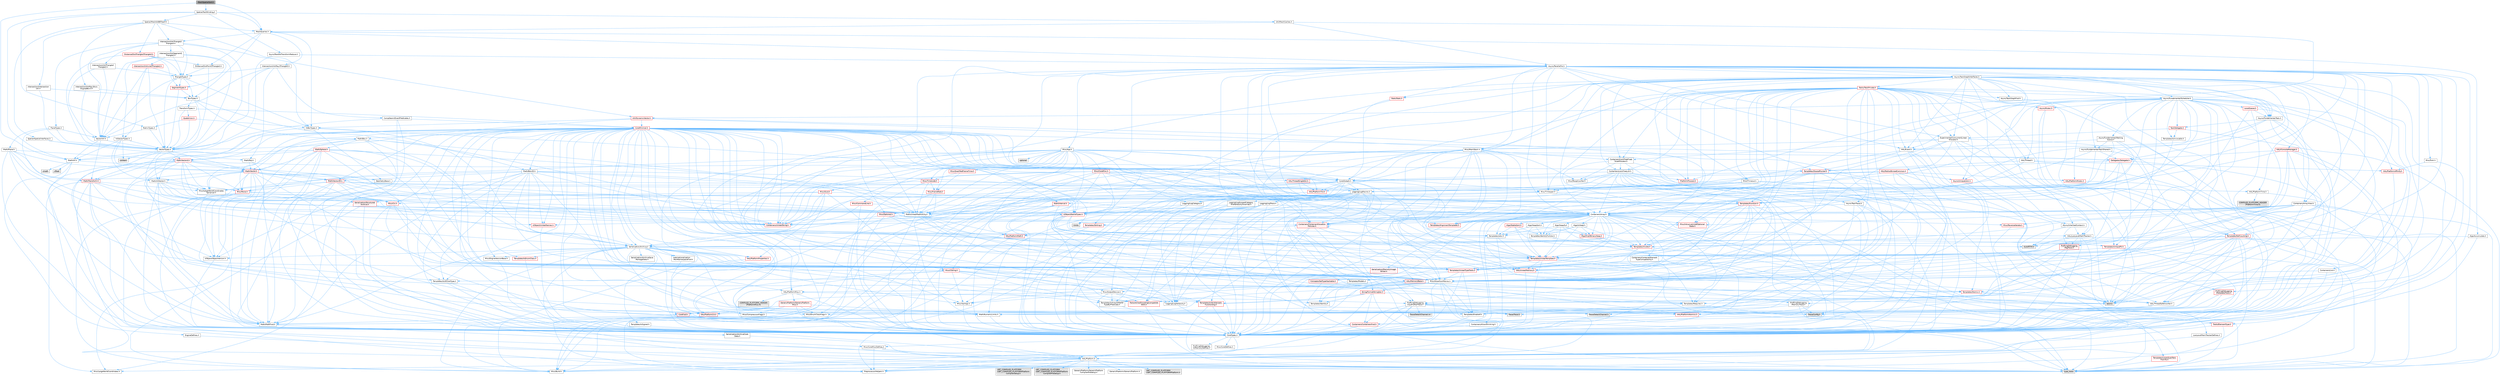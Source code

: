 digraph "MeshSpatialSort.h"
{
 // INTERACTIVE_SVG=YES
 // LATEX_PDF_SIZE
  bgcolor="transparent";
  edge [fontname=Helvetica,fontsize=10,labelfontname=Helvetica,labelfontsize=10];
  node [fontname=Helvetica,fontsize=10,shape=box,height=0.2,width=0.4];
  Node1 [id="Node000001",label="MeshSpatialSort.h",height=0.2,width=0.4,color="gray40", fillcolor="grey60", style="filled", fontcolor="black",tooltip=" "];
  Node1 -> Node2 [id="edge1_Node000001_Node000002",color="steelblue1",style="solid",tooltip=" "];
  Node2 [id="Node000002",label="MathUtil.h",height=0.2,width=0.4,color="grey40", fillcolor="white", style="filled",URL="$d4/d5b/MathUtil_8h.html",tooltip=" "];
  Node2 -> Node3 [id="edge2_Node000002_Node000003",color="steelblue1",style="solid",tooltip=" "];
  Node3 [id="Node000003",label="GeometryBase.h",height=0.2,width=0.4,color="grey40", fillcolor="white", style="filled",URL="$d5/d5e/GeometryBase_8h.html",tooltip=" "];
  Node3 -> Node4 [id="edge3_Node000003_Node000004",color="steelblue1",style="solid",tooltip=" "];
  Node4 [id="Node000004",label="CoreTypes.h",height=0.2,width=0.4,color="grey40", fillcolor="white", style="filled",URL="$dc/dec/CoreTypes_8h.html",tooltip=" "];
  Node4 -> Node5 [id="edge4_Node000004_Node000005",color="steelblue1",style="solid",tooltip=" "];
  Node5 [id="Node000005",label="HAL/Platform.h",height=0.2,width=0.4,color="grey40", fillcolor="white", style="filled",URL="$d9/dd0/Platform_8h.html",tooltip=" "];
  Node5 -> Node6 [id="edge5_Node000005_Node000006",color="steelblue1",style="solid",tooltip=" "];
  Node6 [id="Node000006",label="Misc/Build.h",height=0.2,width=0.4,color="grey40", fillcolor="white", style="filled",URL="$d3/dbb/Build_8h.html",tooltip=" "];
  Node5 -> Node7 [id="edge6_Node000005_Node000007",color="steelblue1",style="solid",tooltip=" "];
  Node7 [id="Node000007",label="Misc/LargeWorldCoordinates.h",height=0.2,width=0.4,color="grey40", fillcolor="white", style="filled",URL="$d2/dcb/LargeWorldCoordinates_8h.html",tooltip=" "];
  Node5 -> Node8 [id="edge7_Node000005_Node000008",color="steelblue1",style="solid",tooltip=" "];
  Node8 [id="Node000008",label="type_traits",height=0.2,width=0.4,color="grey60", fillcolor="#E0E0E0", style="filled",tooltip=" "];
  Node5 -> Node9 [id="edge8_Node000005_Node000009",color="steelblue1",style="solid",tooltip=" "];
  Node9 [id="Node000009",label="PreprocessorHelpers.h",height=0.2,width=0.4,color="grey40", fillcolor="white", style="filled",URL="$db/ddb/PreprocessorHelpers_8h.html",tooltip=" "];
  Node5 -> Node10 [id="edge9_Node000005_Node000010",color="steelblue1",style="solid",tooltip=" "];
  Node10 [id="Node000010",label="UBT_COMPILED_PLATFORM\l/UBT_COMPILED_PLATFORMPlatform\lCompilerPreSetup.h",height=0.2,width=0.4,color="grey60", fillcolor="#E0E0E0", style="filled",tooltip=" "];
  Node5 -> Node11 [id="edge10_Node000005_Node000011",color="steelblue1",style="solid",tooltip=" "];
  Node11 [id="Node000011",label="GenericPlatform/GenericPlatform\lCompilerPreSetup.h",height=0.2,width=0.4,color="grey40", fillcolor="white", style="filled",URL="$d9/dc8/GenericPlatformCompilerPreSetup_8h.html",tooltip=" "];
  Node5 -> Node12 [id="edge11_Node000005_Node000012",color="steelblue1",style="solid",tooltip=" "];
  Node12 [id="Node000012",label="GenericPlatform/GenericPlatform.h",height=0.2,width=0.4,color="grey40", fillcolor="white", style="filled",URL="$d6/d84/GenericPlatform_8h.html",tooltip=" "];
  Node5 -> Node13 [id="edge12_Node000005_Node000013",color="steelblue1",style="solid",tooltip=" "];
  Node13 [id="Node000013",label="UBT_COMPILED_PLATFORM\l/UBT_COMPILED_PLATFORMPlatform.h",height=0.2,width=0.4,color="grey60", fillcolor="#E0E0E0", style="filled",tooltip=" "];
  Node5 -> Node14 [id="edge13_Node000005_Node000014",color="steelblue1",style="solid",tooltip=" "];
  Node14 [id="Node000014",label="UBT_COMPILED_PLATFORM\l/UBT_COMPILED_PLATFORMPlatform\lCompilerSetup.h",height=0.2,width=0.4,color="grey60", fillcolor="#E0E0E0", style="filled",tooltip=" "];
  Node4 -> Node15 [id="edge14_Node000004_Node000015",color="steelblue1",style="solid",tooltip=" "];
  Node15 [id="Node000015",label="ProfilingDebugging\l/UMemoryDefines.h",height=0.2,width=0.4,color="grey40", fillcolor="white", style="filled",URL="$d2/da2/UMemoryDefines_8h.html",tooltip=" "];
  Node4 -> Node16 [id="edge15_Node000004_Node000016",color="steelblue1",style="solid",tooltip=" "];
  Node16 [id="Node000016",label="Misc/CoreMiscDefines.h",height=0.2,width=0.4,color="grey40", fillcolor="white", style="filled",URL="$da/d38/CoreMiscDefines_8h.html",tooltip=" "];
  Node16 -> Node5 [id="edge16_Node000016_Node000005",color="steelblue1",style="solid",tooltip=" "];
  Node16 -> Node9 [id="edge17_Node000016_Node000009",color="steelblue1",style="solid",tooltip=" "];
  Node4 -> Node17 [id="edge18_Node000004_Node000017",color="steelblue1",style="solid",tooltip=" "];
  Node17 [id="Node000017",label="Misc/CoreDefines.h",height=0.2,width=0.4,color="grey40", fillcolor="white", style="filled",URL="$d3/dd2/CoreDefines_8h.html",tooltip=" "];
  Node3 -> Node18 [id="edge19_Node000003_Node000018",color="steelblue1",style="solid",tooltip=" "];
  Node18 [id="Node000018",label="Logging/LogMacros.h",height=0.2,width=0.4,color="grey40", fillcolor="white", style="filled",URL="$d0/d16/LogMacros_8h.html",tooltip=" "];
  Node18 -> Node19 [id="edge20_Node000018_Node000019",color="steelblue1",style="solid",tooltip=" "];
  Node19 [id="Node000019",label="Containers/UnrealString.h",height=0.2,width=0.4,color="red", fillcolor="#FFF0F0", style="filled",URL="$d5/dba/UnrealString_8h.html",tooltip=" "];
  Node18 -> Node4 [id="edge21_Node000018_Node000004",color="steelblue1",style="solid",tooltip=" "];
  Node18 -> Node9 [id="edge22_Node000018_Node000009",color="steelblue1",style="solid",tooltip=" "];
  Node18 -> Node27 [id="edge23_Node000018_Node000027",color="steelblue1",style="solid",tooltip=" "];
  Node27 [id="Node000027",label="Logging/LogCategory.h",height=0.2,width=0.4,color="grey40", fillcolor="white", style="filled",URL="$d9/d36/LogCategory_8h.html",tooltip=" "];
  Node27 -> Node4 [id="edge24_Node000027_Node000004",color="steelblue1",style="solid",tooltip=" "];
  Node27 -> Node28 [id="edge25_Node000027_Node000028",color="steelblue1",style="solid",tooltip=" "];
  Node28 [id="Node000028",label="Logging/LogVerbosity.h",height=0.2,width=0.4,color="grey40", fillcolor="white", style="filled",URL="$d2/d8f/LogVerbosity_8h.html",tooltip=" "];
  Node28 -> Node4 [id="edge26_Node000028_Node000004",color="steelblue1",style="solid",tooltip=" "];
  Node27 -> Node29 [id="edge27_Node000027_Node000029",color="steelblue1",style="solid",tooltip=" "];
  Node29 [id="Node000029",label="UObject/NameTypes.h",height=0.2,width=0.4,color="red", fillcolor="#FFF0F0", style="filled",URL="$d6/d35/NameTypes_8h.html",tooltip=" "];
  Node29 -> Node4 [id="edge28_Node000029_Node000004",color="steelblue1",style="solid",tooltip=" "];
  Node29 -> Node30 [id="edge29_Node000029_Node000030",color="steelblue1",style="solid",tooltip=" "];
  Node30 [id="Node000030",label="Misc/AssertionMacros.h",height=0.2,width=0.4,color="grey40", fillcolor="white", style="filled",URL="$d0/dfa/AssertionMacros_8h.html",tooltip=" "];
  Node30 -> Node4 [id="edge30_Node000030_Node000004",color="steelblue1",style="solid",tooltip=" "];
  Node30 -> Node5 [id="edge31_Node000030_Node000005",color="steelblue1",style="solid",tooltip=" "];
  Node30 -> Node31 [id="edge32_Node000030_Node000031",color="steelblue1",style="solid",tooltip=" "];
  Node31 [id="Node000031",label="HAL/PlatformMisc.h",height=0.2,width=0.4,color="grey40", fillcolor="white", style="filled",URL="$d0/df5/PlatformMisc_8h.html",tooltip=" "];
  Node31 -> Node4 [id="edge33_Node000031_Node000004",color="steelblue1",style="solid",tooltip=" "];
  Node31 -> Node32 [id="edge34_Node000031_Node000032",color="steelblue1",style="solid",tooltip=" "];
  Node32 [id="Node000032",label="GenericPlatform/GenericPlatform\lMisc.h",height=0.2,width=0.4,color="red", fillcolor="#FFF0F0", style="filled",URL="$db/d9a/GenericPlatformMisc_8h.html",tooltip=" "];
  Node32 -> Node35 [id="edge35_Node000032_Node000035",color="steelblue1",style="solid",tooltip=" "];
  Node35 [id="Node000035",label="CoreFwd.h",height=0.2,width=0.4,color="red", fillcolor="#FFF0F0", style="filled",URL="$d1/d1e/CoreFwd_8h.html",tooltip=" "];
  Node35 -> Node4 [id="edge36_Node000035_Node000004",color="steelblue1",style="solid",tooltip=" "];
  Node35 -> Node23 [id="edge37_Node000035_Node000023",color="steelblue1",style="solid",tooltip=" "];
  Node23 [id="Node000023",label="Containers/ContainersFwd.h",height=0.2,width=0.4,color="red", fillcolor="#FFF0F0", style="filled",URL="$d4/d0a/ContainersFwd_8h.html",tooltip=" "];
  Node23 -> Node5 [id="edge38_Node000023_Node000005",color="steelblue1",style="solid",tooltip=" "];
  Node23 -> Node4 [id="edge39_Node000023_Node000004",color="steelblue1",style="solid",tooltip=" "];
  Node35 -> Node36 [id="edge40_Node000035_Node000036",color="steelblue1",style="solid",tooltip=" "];
  Node36 [id="Node000036",label="Math/MathFwd.h",height=0.2,width=0.4,color="grey40", fillcolor="white", style="filled",URL="$d2/d10/MathFwd_8h.html",tooltip=" "];
  Node36 -> Node5 [id="edge41_Node000036_Node000005",color="steelblue1",style="solid",tooltip=" "];
  Node32 -> Node4 [id="edge42_Node000032_Node000004",color="steelblue1",style="solid",tooltip=" "];
  Node32 -> Node39 [id="edge43_Node000032_Node000039",color="steelblue1",style="solid",tooltip=" "];
  Node39 [id="Node000039",label="HAL/PlatformCrt.h",height=0.2,width=0.4,color="red", fillcolor="#FFF0F0", style="filled",URL="$d8/d75/PlatformCrt_8h.html",tooltip=" "];
  Node32 -> Node49 [id="edge44_Node000032_Node000049",color="steelblue1",style="solid",tooltip=" "];
  Node49 [id="Node000049",label="Math/NumericLimits.h",height=0.2,width=0.4,color="grey40", fillcolor="white", style="filled",URL="$df/d1b/NumericLimits_8h.html",tooltip=" "];
  Node49 -> Node4 [id="edge45_Node000049_Node000004",color="steelblue1",style="solid",tooltip=" "];
  Node32 -> Node50 [id="edge46_Node000032_Node000050",color="steelblue1",style="solid",tooltip=" "];
  Node50 [id="Node000050",label="Misc/CompressionFlags.h",height=0.2,width=0.4,color="grey40", fillcolor="white", style="filled",URL="$d9/d76/CompressionFlags_8h.html",tooltip=" "];
  Node32 -> Node51 [id="edge47_Node000032_Node000051",color="steelblue1",style="solid",tooltip=" "];
  Node51 [id="Node000051",label="Misc/EnumClassFlags.h",height=0.2,width=0.4,color="grey40", fillcolor="white", style="filled",URL="$d8/de7/EnumClassFlags_8h.html",tooltip=" "];
  Node31 -> Node54 [id="edge48_Node000031_Node000054",color="steelblue1",style="solid",tooltip=" "];
  Node54 [id="Node000054",label="COMPILED_PLATFORM_HEADER\l(PlatformMisc.h)",height=0.2,width=0.4,color="grey60", fillcolor="#E0E0E0", style="filled",tooltip=" "];
  Node31 -> Node55 [id="edge49_Node000031_Node000055",color="steelblue1",style="solid",tooltip=" "];
  Node55 [id="Node000055",label="ProfilingDebugging\l/CpuProfilerTrace.h",height=0.2,width=0.4,color="grey40", fillcolor="white", style="filled",URL="$da/dcb/CpuProfilerTrace_8h.html",tooltip=" "];
  Node55 -> Node4 [id="edge50_Node000055_Node000004",color="steelblue1",style="solid",tooltip=" "];
  Node55 -> Node23 [id="edge51_Node000055_Node000023",color="steelblue1",style="solid",tooltip=" "];
  Node55 -> Node56 [id="edge52_Node000055_Node000056",color="steelblue1",style="solid",tooltip=" "];
  Node56 [id="Node000056",label="HAL/PlatformAtomics.h",height=0.2,width=0.4,color="red", fillcolor="#FFF0F0", style="filled",URL="$d3/d36/PlatformAtomics_8h.html",tooltip=" "];
  Node56 -> Node4 [id="edge53_Node000056_Node000004",color="steelblue1",style="solid",tooltip=" "];
  Node55 -> Node9 [id="edge54_Node000055_Node000009",color="steelblue1",style="solid",tooltip=" "];
  Node55 -> Node6 [id="edge55_Node000055_Node000006",color="steelblue1",style="solid",tooltip=" "];
  Node55 -> Node59 [id="edge56_Node000055_Node000059",color="steelblue1",style="solid",tooltip=" "];
  Node59 [id="Node000059",label="Trace/Config.h",height=0.2,width=0.4,color="grey60", fillcolor="#E0E0E0", style="filled",tooltip=" "];
  Node55 -> Node60 [id="edge57_Node000055_Node000060",color="steelblue1",style="solid",tooltip=" "];
  Node60 [id="Node000060",label="Trace/Detail/Channel.h",height=0.2,width=0.4,color="grey60", fillcolor="#E0E0E0", style="filled",tooltip=" "];
  Node55 -> Node61 [id="edge58_Node000055_Node000061",color="steelblue1",style="solid",tooltip=" "];
  Node61 [id="Node000061",label="Trace/Detail/Channel.inl",height=0.2,width=0.4,color="grey60", fillcolor="#E0E0E0", style="filled",tooltip=" "];
  Node55 -> Node62 [id="edge59_Node000055_Node000062",color="steelblue1",style="solid",tooltip=" "];
  Node62 [id="Node000062",label="Trace/Trace.h",height=0.2,width=0.4,color="grey60", fillcolor="#E0E0E0", style="filled",tooltip=" "];
  Node30 -> Node9 [id="edge60_Node000030_Node000009",color="steelblue1",style="solid",tooltip=" "];
  Node30 -> Node63 [id="edge61_Node000030_Node000063",color="steelblue1",style="solid",tooltip=" "];
  Node63 [id="Node000063",label="Templates/EnableIf.h",height=0.2,width=0.4,color="grey40", fillcolor="white", style="filled",URL="$d7/d60/EnableIf_8h.html",tooltip=" "];
  Node63 -> Node4 [id="edge62_Node000063_Node000004",color="steelblue1",style="solid",tooltip=" "];
  Node30 -> Node64 [id="edge63_Node000030_Node000064",color="steelblue1",style="solid",tooltip=" "];
  Node64 [id="Node000064",label="Templates/IsArrayOrRefOf\lTypeByPredicate.h",height=0.2,width=0.4,color="grey40", fillcolor="white", style="filled",URL="$d6/da1/IsArrayOrRefOfTypeByPredicate_8h.html",tooltip=" "];
  Node64 -> Node4 [id="edge64_Node000064_Node000004",color="steelblue1",style="solid",tooltip=" "];
  Node30 -> Node65 [id="edge65_Node000030_Node000065",color="steelblue1",style="solid",tooltip=" "];
  Node65 [id="Node000065",label="Templates/IsValidVariadic\lFunctionArg.h",height=0.2,width=0.4,color="red", fillcolor="#FFF0F0", style="filled",URL="$d0/dc8/IsValidVariadicFunctionArg_8h.html",tooltip=" "];
  Node65 -> Node4 [id="edge66_Node000065_Node000004",color="steelblue1",style="solid",tooltip=" "];
  Node65 -> Node8 [id="edge67_Node000065_Node000008",color="steelblue1",style="solid",tooltip=" "];
  Node30 -> Node67 [id="edge68_Node000030_Node000067",color="steelblue1",style="solid",tooltip=" "];
  Node67 [id="Node000067",label="Traits/IsCharEncodingCompatible\lWith.h",height=0.2,width=0.4,color="red", fillcolor="#FFF0F0", style="filled",URL="$df/dd1/IsCharEncodingCompatibleWith_8h.html",tooltip=" "];
  Node67 -> Node8 [id="edge69_Node000067_Node000008",color="steelblue1",style="solid",tooltip=" "];
  Node30 -> Node69 [id="edge70_Node000030_Node000069",color="steelblue1",style="solid",tooltip=" "];
  Node69 [id="Node000069",label="Misc/VarArgs.h",height=0.2,width=0.4,color="grey40", fillcolor="white", style="filled",URL="$d5/d6f/VarArgs_8h.html",tooltip=" "];
  Node69 -> Node4 [id="edge71_Node000069_Node000004",color="steelblue1",style="solid",tooltip=" "];
  Node30 -> Node70 [id="edge72_Node000030_Node000070",color="steelblue1",style="solid",tooltip=" "];
  Node70 [id="Node000070",label="String/FormatStringSan.h",height=0.2,width=0.4,color="red", fillcolor="#FFF0F0", style="filled",URL="$d3/d8b/FormatStringSan_8h.html",tooltip=" "];
  Node70 -> Node8 [id="edge73_Node000070_Node000008",color="steelblue1",style="solid",tooltip=" "];
  Node70 -> Node4 [id="edge74_Node000070_Node000004",color="steelblue1",style="solid",tooltip=" "];
  Node70 -> Node71 [id="edge75_Node000070_Node000071",color="steelblue1",style="solid",tooltip=" "];
  Node71 [id="Node000071",label="Templates/Requires.h",height=0.2,width=0.4,color="grey40", fillcolor="white", style="filled",URL="$dc/d96/Requires_8h.html",tooltip=" "];
  Node71 -> Node63 [id="edge76_Node000071_Node000063",color="steelblue1",style="solid",tooltip=" "];
  Node71 -> Node8 [id="edge77_Node000071_Node000008",color="steelblue1",style="solid",tooltip=" "];
  Node70 -> Node72 [id="edge78_Node000070_Node000072",color="steelblue1",style="solid",tooltip=" "];
  Node72 [id="Node000072",label="Templates/Identity.h",height=0.2,width=0.4,color="grey40", fillcolor="white", style="filled",URL="$d0/dd5/Identity_8h.html",tooltip=" "];
  Node70 -> Node65 [id="edge79_Node000070_Node000065",color="steelblue1",style="solid",tooltip=" "];
  Node70 -> Node23 [id="edge80_Node000070_Node000023",color="steelblue1",style="solid",tooltip=" "];
  Node30 -> Node76 [id="edge81_Node000030_Node000076",color="steelblue1",style="solid",tooltip=" "];
  Node76 [id="Node000076",label="atomic",height=0.2,width=0.4,color="grey60", fillcolor="#E0E0E0", style="filled",tooltip=" "];
  Node29 -> Node77 [id="edge82_Node000029_Node000077",color="steelblue1",style="solid",tooltip=" "];
  Node77 [id="Node000077",label="HAL/UnrealMemory.h",height=0.2,width=0.4,color="red", fillcolor="#FFF0F0", style="filled",URL="$d9/d96/UnrealMemory_8h.html",tooltip=" "];
  Node77 -> Node4 [id="edge83_Node000077_Node000004",color="steelblue1",style="solid",tooltip=" "];
  Node77 -> Node81 [id="edge84_Node000077_Node000081",color="steelblue1",style="solid",tooltip=" "];
  Node81 [id="Node000081",label="HAL/MemoryBase.h",height=0.2,width=0.4,color="red", fillcolor="#FFF0F0", style="filled",URL="$d6/d9f/MemoryBase_8h.html",tooltip=" "];
  Node81 -> Node4 [id="edge85_Node000081_Node000004",color="steelblue1",style="solid",tooltip=" "];
  Node81 -> Node56 [id="edge86_Node000081_Node000056",color="steelblue1",style="solid",tooltip=" "];
  Node81 -> Node39 [id="edge87_Node000081_Node000039",color="steelblue1",style="solid",tooltip=" "];
  Node81 -> Node83 [id="edge88_Node000081_Node000083",color="steelblue1",style="solid",tooltip=" "];
  Node83 [id="Node000083",label="Misc/OutputDevice.h",height=0.2,width=0.4,color="grey40", fillcolor="white", style="filled",URL="$d7/d32/OutputDevice_8h.html",tooltip=" "];
  Node83 -> Node35 [id="edge89_Node000083_Node000035",color="steelblue1",style="solid",tooltip=" "];
  Node83 -> Node4 [id="edge90_Node000083_Node000004",color="steelblue1",style="solid",tooltip=" "];
  Node83 -> Node28 [id="edge91_Node000083_Node000028",color="steelblue1",style="solid",tooltip=" "];
  Node83 -> Node69 [id="edge92_Node000083_Node000069",color="steelblue1",style="solid",tooltip=" "];
  Node83 -> Node64 [id="edge93_Node000083_Node000064",color="steelblue1",style="solid",tooltip=" "];
  Node83 -> Node65 [id="edge94_Node000083_Node000065",color="steelblue1",style="solid",tooltip=" "];
  Node83 -> Node67 [id="edge95_Node000083_Node000067",color="steelblue1",style="solid",tooltip=" "];
  Node81 -> Node84 [id="edge96_Node000081_Node000084",color="steelblue1",style="solid",tooltip=" "];
  Node84 [id="Node000084",label="Templates/Atomic.h",height=0.2,width=0.4,color="red", fillcolor="#FFF0F0", style="filled",URL="$d3/d91/Atomic_8h.html",tooltip=" "];
  Node84 -> Node85 [id="edge97_Node000084_Node000085",color="steelblue1",style="solid",tooltip=" "];
  Node85 [id="Node000085",label="HAL/ThreadSafeCounter.h",height=0.2,width=0.4,color="grey40", fillcolor="white", style="filled",URL="$dc/dc9/ThreadSafeCounter_8h.html",tooltip=" "];
  Node85 -> Node4 [id="edge98_Node000085_Node000004",color="steelblue1",style="solid",tooltip=" "];
  Node85 -> Node56 [id="edge99_Node000085_Node000056",color="steelblue1",style="solid",tooltip=" "];
  Node84 -> Node76 [id="edge100_Node000084_Node000076",color="steelblue1",style="solid",tooltip=" "];
  Node77 -> Node95 [id="edge101_Node000077_Node000095",color="steelblue1",style="solid",tooltip=" "];
  Node95 [id="Node000095",label="ProfilingDebugging\l/MemoryTrace.h",height=0.2,width=0.4,color="grey40", fillcolor="white", style="filled",URL="$da/dd7/MemoryTrace_8h.html",tooltip=" "];
  Node95 -> Node5 [id="edge102_Node000095_Node000005",color="steelblue1",style="solid",tooltip=" "];
  Node95 -> Node51 [id="edge103_Node000095_Node000051",color="steelblue1",style="solid",tooltip=" "];
  Node95 -> Node59 [id="edge104_Node000095_Node000059",color="steelblue1",style="solid",tooltip=" "];
  Node95 -> Node62 [id="edge105_Node000095_Node000062",color="steelblue1",style="solid",tooltip=" "];
  Node29 -> Node97 [id="edge106_Node000029_Node000097",color="steelblue1",style="solid",tooltip=" "];
  Node97 [id="Node000097",label="Templates/UnrealTypeTraits.h",height=0.2,width=0.4,color="red", fillcolor="#FFF0F0", style="filled",URL="$d2/d2d/UnrealTypeTraits_8h.html",tooltip=" "];
  Node97 -> Node4 [id="edge107_Node000097_Node000004",color="steelblue1",style="solid",tooltip=" "];
  Node97 -> Node30 [id="edge108_Node000097_Node000030",color="steelblue1",style="solid",tooltip=" "];
  Node97 -> Node63 [id="edge109_Node000097_Node000063",color="steelblue1",style="solid",tooltip=" "];
  Node97 -> Node99 [id="edge110_Node000097_Node000099",color="steelblue1",style="solid",tooltip=" "];
  Node99 [id="Node000099",label="Templates/Models.h",height=0.2,width=0.4,color="grey40", fillcolor="white", style="filled",URL="$d3/d0c/Models_8h.html",tooltip=" "];
  Node99 -> Node72 [id="edge111_Node000099_Node000072",color="steelblue1",style="solid",tooltip=" "];
  Node97 -> Node101 [id="edge112_Node000097_Node000101",color="steelblue1",style="solid",tooltip=" "];
  Node101 [id="Node000101",label="Templates/IsUECoreType.h",height=0.2,width=0.4,color="grey40", fillcolor="white", style="filled",URL="$d1/db8/IsUECoreType_8h.html",tooltip=" "];
  Node101 -> Node4 [id="edge113_Node000101_Node000004",color="steelblue1",style="solid",tooltip=" "];
  Node101 -> Node8 [id="edge114_Node000101_Node000008",color="steelblue1",style="solid",tooltip=" "];
  Node29 -> Node102 [id="edge115_Node000029_Node000102",color="steelblue1",style="solid",tooltip=" "];
  Node102 [id="Node000102",label="Templates/UnrealTemplate.h",height=0.2,width=0.4,color="red", fillcolor="#FFF0F0", style="filled",URL="$d4/d24/UnrealTemplate_8h.html",tooltip=" "];
  Node102 -> Node4 [id="edge116_Node000102_Node000004",color="steelblue1",style="solid",tooltip=" "];
  Node102 -> Node77 [id="edge117_Node000102_Node000077",color="steelblue1",style="solid",tooltip=" "];
  Node102 -> Node97 [id="edge118_Node000102_Node000097",color="steelblue1",style="solid",tooltip=" "];
  Node102 -> Node71 [id="edge119_Node000102_Node000071",color="steelblue1",style="solid",tooltip=" "];
  Node102 -> Node72 [id="edge120_Node000102_Node000072",color="steelblue1",style="solid",tooltip=" "];
  Node102 -> Node8 [id="edge121_Node000102_Node000008",color="steelblue1",style="solid",tooltip=" "];
  Node29 -> Node19 [id="edge122_Node000029_Node000019",color="steelblue1",style="solid",tooltip=" "];
  Node29 -> Node176 [id="edge123_Node000029_Node000176",color="steelblue1",style="solid",tooltip=" "];
  Node176 [id="Node000176",label="UObject/UnrealNames.h",height=0.2,width=0.4,color="red", fillcolor="#FFF0F0", style="filled",URL="$d8/db1/UnrealNames_8h.html",tooltip=" "];
  Node176 -> Node4 [id="edge124_Node000176_Node000004",color="steelblue1",style="solid",tooltip=" "];
  Node29 -> Node84 [id="edge125_Node000029_Node000084",color="steelblue1",style="solid",tooltip=" "];
  Node29 -> Node125 [id="edge126_Node000029_Node000125",color="steelblue1",style="solid",tooltip=" "];
  Node125 [id="Node000125",label="Misc/IntrusiveUnsetOptional\lState.h",height=0.2,width=0.4,color="red", fillcolor="#FFF0F0", style="filled",URL="$d2/d0a/IntrusiveUnsetOptionalState_8h.html",tooltip=" "];
  Node29 -> Node62 [id="edge127_Node000029_Node000062",color="steelblue1",style="solid",tooltip=" "];
  Node18 -> Node184 [id="edge128_Node000018_Node000184",color="steelblue1",style="solid",tooltip=" "];
  Node184 [id="Node000184",label="Logging/LogScopedCategory\lAndVerbosityOverride.h",height=0.2,width=0.4,color="grey40", fillcolor="white", style="filled",URL="$de/dba/LogScopedCategoryAndVerbosityOverride_8h.html",tooltip=" "];
  Node184 -> Node4 [id="edge129_Node000184_Node000004",color="steelblue1",style="solid",tooltip=" "];
  Node184 -> Node28 [id="edge130_Node000184_Node000028",color="steelblue1",style="solid",tooltip=" "];
  Node184 -> Node29 [id="edge131_Node000184_Node000029",color="steelblue1",style="solid",tooltip=" "];
  Node18 -> Node185 [id="edge132_Node000018_Node000185",color="steelblue1",style="solid",tooltip=" "];
  Node185 [id="Node000185",label="Logging/LogTrace.h",height=0.2,width=0.4,color="grey40", fillcolor="white", style="filled",URL="$d5/d91/LogTrace_8h.html",tooltip=" "];
  Node185 -> Node4 [id="edge133_Node000185_Node000004",color="steelblue1",style="solid",tooltip=" "];
  Node185 -> Node124 [id="edge134_Node000185_Node000124",color="steelblue1",style="solid",tooltip=" "];
  Node124 [id="Node000124",label="Containers/Array.h",height=0.2,width=0.4,color="grey40", fillcolor="white", style="filled",URL="$df/dd0/Array_8h.html",tooltip=" "];
  Node124 -> Node4 [id="edge135_Node000124_Node000004",color="steelblue1",style="solid",tooltip=" "];
  Node124 -> Node30 [id="edge136_Node000124_Node000030",color="steelblue1",style="solid",tooltip=" "];
  Node124 -> Node125 [id="edge137_Node000124_Node000125",color="steelblue1",style="solid",tooltip=" "];
  Node124 -> Node127 [id="edge138_Node000124_Node000127",color="steelblue1",style="solid",tooltip=" "];
  Node127 [id="Node000127",label="Misc/ReverseIterate.h",height=0.2,width=0.4,color="red", fillcolor="#FFF0F0", style="filled",URL="$db/de3/ReverseIterate_8h.html",tooltip=" "];
  Node127 -> Node5 [id="edge139_Node000127_Node000005",color="steelblue1",style="solid",tooltip=" "];
  Node124 -> Node77 [id="edge140_Node000124_Node000077",color="steelblue1",style="solid",tooltip=" "];
  Node124 -> Node97 [id="edge141_Node000124_Node000097",color="steelblue1",style="solid",tooltip=" "];
  Node124 -> Node102 [id="edge142_Node000124_Node000102",color="steelblue1",style="solid",tooltip=" "];
  Node124 -> Node129 [id="edge143_Node000124_Node000129",color="steelblue1",style="solid",tooltip=" "];
  Node129 [id="Node000129",label="Containers/AllowShrinking.h",height=0.2,width=0.4,color="grey40", fillcolor="white", style="filled",URL="$d7/d1a/AllowShrinking_8h.html",tooltip=" "];
  Node129 -> Node4 [id="edge144_Node000129_Node000004",color="steelblue1",style="solid",tooltip=" "];
  Node124 -> Node112 [id="edge145_Node000124_Node000112",color="steelblue1",style="solid",tooltip=" "];
  Node112 [id="Node000112",label="Containers/ContainerAllocation\lPolicies.h",height=0.2,width=0.4,color="red", fillcolor="#FFF0F0", style="filled",URL="$d7/dff/ContainerAllocationPolicies_8h.html",tooltip=" "];
  Node112 -> Node4 [id="edge146_Node000112_Node000004",color="steelblue1",style="solid",tooltip=" "];
  Node112 -> Node112 [id="edge147_Node000112_Node000112",color="steelblue1",style="solid",tooltip=" "];
  Node112 -> Node114 [id="edge148_Node000112_Node000114",color="steelblue1",style="solid",tooltip=" "];
  Node114 [id="Node000114",label="HAL/PlatformMath.h",height=0.2,width=0.4,color="red", fillcolor="#FFF0F0", style="filled",URL="$dc/d53/PlatformMath_8h.html",tooltip=" "];
  Node114 -> Node4 [id="edge149_Node000114_Node000004",color="steelblue1",style="solid",tooltip=" "];
  Node112 -> Node77 [id="edge150_Node000112_Node000077",color="steelblue1",style="solid",tooltip=" "];
  Node112 -> Node49 [id="edge151_Node000112_Node000049",color="steelblue1",style="solid",tooltip=" "];
  Node112 -> Node30 [id="edge152_Node000112_Node000030",color="steelblue1",style="solid",tooltip=" "];
  Node112 -> Node8 [id="edge153_Node000112_Node000008",color="steelblue1",style="solid",tooltip=" "];
  Node124 -> Node130 [id="edge154_Node000124_Node000130",color="steelblue1",style="solid",tooltip=" "];
  Node130 [id="Node000130",label="Containers/ContainerElement\lTypeCompatibility.h",height=0.2,width=0.4,color="grey40", fillcolor="white", style="filled",URL="$df/ddf/ContainerElementTypeCompatibility_8h.html",tooltip=" "];
  Node130 -> Node4 [id="edge155_Node000130_Node000004",color="steelblue1",style="solid",tooltip=" "];
  Node130 -> Node97 [id="edge156_Node000130_Node000097",color="steelblue1",style="solid",tooltip=" "];
  Node124 -> Node131 [id="edge157_Node000124_Node000131",color="steelblue1",style="solid",tooltip=" "];
  Node131 [id="Node000131",label="Serialization/Archive.h",height=0.2,width=0.4,color="grey40", fillcolor="white", style="filled",URL="$d7/d3b/Archive_8h.html",tooltip=" "];
  Node131 -> Node35 [id="edge158_Node000131_Node000035",color="steelblue1",style="solid",tooltip=" "];
  Node131 -> Node4 [id="edge159_Node000131_Node000004",color="steelblue1",style="solid",tooltip=" "];
  Node131 -> Node132 [id="edge160_Node000131_Node000132",color="steelblue1",style="solid",tooltip=" "];
  Node132 [id="Node000132",label="HAL/PlatformProperties.h",height=0.2,width=0.4,color="red", fillcolor="#FFF0F0", style="filled",URL="$d9/db0/PlatformProperties_8h.html",tooltip=" "];
  Node132 -> Node4 [id="edge161_Node000132_Node000004",color="steelblue1",style="solid",tooltip=" "];
  Node131 -> Node135 [id="edge162_Node000131_Node000135",color="steelblue1",style="solid",tooltip=" "];
  Node135 [id="Node000135",label="Internationalization\l/TextNamespaceFwd.h",height=0.2,width=0.4,color="grey40", fillcolor="white", style="filled",URL="$d8/d97/TextNamespaceFwd_8h.html",tooltip=" "];
  Node135 -> Node4 [id="edge163_Node000135_Node000004",color="steelblue1",style="solid",tooltip=" "];
  Node131 -> Node36 [id="edge164_Node000131_Node000036",color="steelblue1",style="solid",tooltip=" "];
  Node131 -> Node30 [id="edge165_Node000131_Node000030",color="steelblue1",style="solid",tooltip=" "];
  Node131 -> Node6 [id="edge166_Node000131_Node000006",color="steelblue1",style="solid",tooltip=" "];
  Node131 -> Node50 [id="edge167_Node000131_Node000050",color="steelblue1",style="solid",tooltip=" "];
  Node131 -> Node136 [id="edge168_Node000131_Node000136",color="steelblue1",style="solid",tooltip=" "];
  Node136 [id="Node000136",label="Misc/EngineVersionBase.h",height=0.2,width=0.4,color="grey40", fillcolor="white", style="filled",URL="$d5/d2b/EngineVersionBase_8h.html",tooltip=" "];
  Node136 -> Node4 [id="edge169_Node000136_Node000004",color="steelblue1",style="solid",tooltip=" "];
  Node131 -> Node69 [id="edge170_Node000131_Node000069",color="steelblue1",style="solid",tooltip=" "];
  Node131 -> Node137 [id="edge171_Node000131_Node000137",color="steelblue1",style="solid",tooltip=" "];
  Node137 [id="Node000137",label="Serialization/ArchiveCook\lData.h",height=0.2,width=0.4,color="grey40", fillcolor="white", style="filled",URL="$dc/db6/ArchiveCookData_8h.html",tooltip=" "];
  Node137 -> Node5 [id="edge172_Node000137_Node000005",color="steelblue1",style="solid",tooltip=" "];
  Node131 -> Node138 [id="edge173_Node000131_Node000138",color="steelblue1",style="solid",tooltip=" "];
  Node138 [id="Node000138",label="Serialization/ArchiveSave\lPackageData.h",height=0.2,width=0.4,color="grey40", fillcolor="white", style="filled",URL="$d1/d37/ArchiveSavePackageData_8h.html",tooltip=" "];
  Node131 -> Node63 [id="edge174_Node000131_Node000063",color="steelblue1",style="solid",tooltip=" "];
  Node131 -> Node64 [id="edge175_Node000131_Node000064",color="steelblue1",style="solid",tooltip=" "];
  Node131 -> Node139 [id="edge176_Node000131_Node000139",color="steelblue1",style="solid",tooltip=" "];
  Node139 [id="Node000139",label="Templates/IsEnumClass.h",height=0.2,width=0.4,color="red", fillcolor="#FFF0F0", style="filled",URL="$d7/d15/IsEnumClass_8h.html",tooltip=" "];
  Node139 -> Node4 [id="edge177_Node000139_Node000004",color="steelblue1",style="solid",tooltip=" "];
  Node131 -> Node119 [id="edge178_Node000131_Node000119",color="steelblue1",style="solid",tooltip=" "];
  Node119 [id="Node000119",label="Templates/IsSigned.h",height=0.2,width=0.4,color="grey40", fillcolor="white", style="filled",URL="$d8/dd8/IsSigned_8h.html",tooltip=" "];
  Node119 -> Node4 [id="edge179_Node000119_Node000004",color="steelblue1",style="solid",tooltip=" "];
  Node131 -> Node65 [id="edge180_Node000131_Node000065",color="steelblue1",style="solid",tooltip=" "];
  Node131 -> Node102 [id="edge181_Node000131_Node000102",color="steelblue1",style="solid",tooltip=" "];
  Node131 -> Node67 [id="edge182_Node000131_Node000067",color="steelblue1",style="solid",tooltip=" "];
  Node131 -> Node140 [id="edge183_Node000131_Node000140",color="steelblue1",style="solid",tooltip=" "];
  Node140 [id="Node000140",label="UObject/ObjectVersion.h",height=0.2,width=0.4,color="grey40", fillcolor="white", style="filled",URL="$da/d63/ObjectVersion_8h.html",tooltip=" "];
  Node140 -> Node4 [id="edge184_Node000140_Node000004",color="steelblue1",style="solid",tooltip=" "];
  Node124 -> Node141 [id="edge185_Node000124_Node000141",color="steelblue1",style="solid",tooltip=" "];
  Node141 [id="Node000141",label="Serialization/MemoryImage\lWriter.h",height=0.2,width=0.4,color="red", fillcolor="#FFF0F0", style="filled",URL="$d0/d08/MemoryImageWriter_8h.html",tooltip=" "];
  Node141 -> Node4 [id="edge186_Node000141_Node000004",color="steelblue1",style="solid",tooltip=" "];
  Node124 -> Node155 [id="edge187_Node000124_Node000155",color="steelblue1",style="solid",tooltip=" "];
  Node155 [id="Node000155",label="Algo/Heapify.h",height=0.2,width=0.4,color="grey40", fillcolor="white", style="filled",URL="$d0/d2a/Heapify_8h.html",tooltip=" "];
  Node155 -> Node156 [id="edge188_Node000155_Node000156",color="steelblue1",style="solid",tooltip=" "];
  Node156 [id="Node000156",label="Algo/Impl/BinaryHeap.h",height=0.2,width=0.4,color="red", fillcolor="#FFF0F0", style="filled",URL="$d7/da3/Algo_2Impl_2BinaryHeap_8h.html",tooltip=" "];
  Node156 -> Node157 [id="edge189_Node000156_Node000157",color="steelblue1",style="solid",tooltip=" "];
  Node157 [id="Node000157",label="Templates/Invoke.h",height=0.2,width=0.4,color="red", fillcolor="#FFF0F0", style="filled",URL="$d7/deb/Invoke_8h.html",tooltip=" "];
  Node157 -> Node4 [id="edge190_Node000157_Node000004",color="steelblue1",style="solid",tooltip=" "];
  Node157 -> Node102 [id="edge191_Node000157_Node000102",color="steelblue1",style="solid",tooltip=" "];
  Node157 -> Node8 [id="edge192_Node000157_Node000008",color="steelblue1",style="solid",tooltip=" "];
  Node156 -> Node8 [id="edge193_Node000156_Node000008",color="steelblue1",style="solid",tooltip=" "];
  Node155 -> Node161 [id="edge194_Node000155_Node000161",color="steelblue1",style="solid",tooltip=" "];
  Node161 [id="Node000161",label="Templates/IdentityFunctor.h",height=0.2,width=0.4,color="grey40", fillcolor="white", style="filled",URL="$d7/d2e/IdentityFunctor_8h.html",tooltip=" "];
  Node161 -> Node5 [id="edge195_Node000161_Node000005",color="steelblue1",style="solid",tooltip=" "];
  Node155 -> Node157 [id="edge196_Node000155_Node000157",color="steelblue1",style="solid",tooltip=" "];
  Node155 -> Node162 [id="edge197_Node000155_Node000162",color="steelblue1",style="solid",tooltip=" "];
  Node162 [id="Node000162",label="Templates/Less.h",height=0.2,width=0.4,color="grey40", fillcolor="white", style="filled",URL="$de/dc8/Less_8h.html",tooltip=" "];
  Node162 -> Node4 [id="edge198_Node000162_Node000004",color="steelblue1",style="solid",tooltip=" "];
  Node162 -> Node102 [id="edge199_Node000162_Node000102",color="steelblue1",style="solid",tooltip=" "];
  Node155 -> Node102 [id="edge200_Node000155_Node000102",color="steelblue1",style="solid",tooltip=" "];
  Node124 -> Node163 [id="edge201_Node000124_Node000163",color="steelblue1",style="solid",tooltip=" "];
  Node163 [id="Node000163",label="Algo/HeapSort.h",height=0.2,width=0.4,color="grey40", fillcolor="white", style="filled",URL="$d3/d92/HeapSort_8h.html",tooltip=" "];
  Node163 -> Node156 [id="edge202_Node000163_Node000156",color="steelblue1",style="solid",tooltip=" "];
  Node163 -> Node161 [id="edge203_Node000163_Node000161",color="steelblue1",style="solid",tooltip=" "];
  Node163 -> Node162 [id="edge204_Node000163_Node000162",color="steelblue1",style="solid",tooltip=" "];
  Node163 -> Node102 [id="edge205_Node000163_Node000102",color="steelblue1",style="solid",tooltip=" "];
  Node124 -> Node164 [id="edge206_Node000124_Node000164",color="steelblue1",style="solid",tooltip=" "];
  Node164 [id="Node000164",label="Algo/IsHeap.h",height=0.2,width=0.4,color="grey40", fillcolor="white", style="filled",URL="$de/d32/IsHeap_8h.html",tooltip=" "];
  Node164 -> Node156 [id="edge207_Node000164_Node000156",color="steelblue1",style="solid",tooltip=" "];
  Node164 -> Node161 [id="edge208_Node000164_Node000161",color="steelblue1",style="solid",tooltip=" "];
  Node164 -> Node157 [id="edge209_Node000164_Node000157",color="steelblue1",style="solid",tooltip=" "];
  Node164 -> Node162 [id="edge210_Node000164_Node000162",color="steelblue1",style="solid",tooltip=" "];
  Node164 -> Node102 [id="edge211_Node000164_Node000102",color="steelblue1",style="solid",tooltip=" "];
  Node124 -> Node156 [id="edge212_Node000124_Node000156",color="steelblue1",style="solid",tooltip=" "];
  Node124 -> Node165 [id="edge213_Node000124_Node000165",color="steelblue1",style="solid",tooltip=" "];
  Node165 [id="Node000165",label="Algo/StableSort.h",height=0.2,width=0.4,color="red", fillcolor="#FFF0F0", style="filled",URL="$d7/d3c/StableSort_8h.html",tooltip=" "];
  Node165 -> Node161 [id="edge214_Node000165_Node000161",color="steelblue1",style="solid",tooltip=" "];
  Node165 -> Node157 [id="edge215_Node000165_Node000157",color="steelblue1",style="solid",tooltip=" "];
  Node165 -> Node162 [id="edge216_Node000165_Node000162",color="steelblue1",style="solid",tooltip=" "];
  Node165 -> Node102 [id="edge217_Node000165_Node000102",color="steelblue1",style="solid",tooltip=" "];
  Node124 -> Node168 [id="edge218_Node000124_Node000168",color="steelblue1",style="solid",tooltip=" "];
  Node168 [id="Node000168",label="Concepts/GetTypeHashable.h",height=0.2,width=0.4,color="red", fillcolor="#FFF0F0", style="filled",URL="$d3/da2/GetTypeHashable_8h.html",tooltip=" "];
  Node168 -> Node4 [id="edge219_Node000168_Node000004",color="steelblue1",style="solid",tooltip=" "];
  Node124 -> Node161 [id="edge220_Node000124_Node000161",color="steelblue1",style="solid",tooltip=" "];
  Node124 -> Node157 [id="edge221_Node000124_Node000157",color="steelblue1",style="solid",tooltip=" "];
  Node124 -> Node162 [id="edge222_Node000124_Node000162",color="steelblue1",style="solid",tooltip=" "];
  Node124 -> Node169 [id="edge223_Node000124_Node000169",color="steelblue1",style="solid",tooltip=" "];
  Node169 [id="Node000169",label="Templates/LosesQualifiers\lFromTo.h",height=0.2,width=0.4,color="red", fillcolor="#FFF0F0", style="filled",URL="$d2/db3/LosesQualifiersFromTo_8h.html",tooltip=" "];
  Node169 -> Node8 [id="edge224_Node000169_Node000008",color="steelblue1",style="solid",tooltip=" "];
  Node124 -> Node71 [id="edge225_Node000124_Node000071",color="steelblue1",style="solid",tooltip=" "];
  Node124 -> Node170 [id="edge226_Node000124_Node000170",color="steelblue1",style="solid",tooltip=" "];
  Node170 [id="Node000170",label="Templates/Sorting.h",height=0.2,width=0.4,color="red", fillcolor="#FFF0F0", style="filled",URL="$d3/d9e/Sorting_8h.html",tooltip=" "];
  Node170 -> Node4 [id="edge227_Node000170_Node000004",color="steelblue1",style="solid",tooltip=" "];
  Node170 -> Node114 [id="edge228_Node000170_Node000114",color="steelblue1",style="solid",tooltip=" "];
  Node170 -> Node162 [id="edge229_Node000170_Node000162",color="steelblue1",style="solid",tooltip=" "];
  Node124 -> Node174 [id="edge230_Node000124_Node000174",color="steelblue1",style="solid",tooltip=" "];
  Node174 [id="Node000174",label="Templates/AlignmentTemplates.h",height=0.2,width=0.4,color="red", fillcolor="#FFF0F0", style="filled",URL="$dd/d32/AlignmentTemplates_8h.html",tooltip=" "];
  Node174 -> Node4 [id="edge231_Node000174_Node000004",color="steelblue1",style="solid",tooltip=" "];
  Node124 -> Node34 [id="edge232_Node000124_Node000034",color="steelblue1",style="solid",tooltip=" "];
  Node34 [id="Node000034",label="Traits/ElementType.h",height=0.2,width=0.4,color="red", fillcolor="#FFF0F0", style="filled",URL="$d5/d4f/ElementType_8h.html",tooltip=" "];
  Node34 -> Node5 [id="edge233_Node000034_Node000005",color="steelblue1",style="solid",tooltip=" "];
  Node34 -> Node8 [id="edge234_Node000034_Node000008",color="steelblue1",style="solid",tooltip=" "];
  Node124 -> Node120 [id="edge235_Node000124_Node000120",color="steelblue1",style="solid",tooltip=" "];
  Node120 [id="Node000120",label="limits",height=0.2,width=0.4,color="grey60", fillcolor="#E0E0E0", style="filled",tooltip=" "];
  Node124 -> Node8 [id="edge236_Node000124_Node000008",color="steelblue1",style="solid",tooltip=" "];
  Node185 -> Node9 [id="edge237_Node000185_Node000009",color="steelblue1",style="solid",tooltip=" "];
  Node185 -> Node28 [id="edge238_Node000185_Node000028",color="steelblue1",style="solid",tooltip=" "];
  Node185 -> Node6 [id="edge239_Node000185_Node000006",color="steelblue1",style="solid",tooltip=" "];
  Node185 -> Node64 [id="edge240_Node000185_Node000064",color="steelblue1",style="solid",tooltip=" "];
  Node185 -> Node59 [id="edge241_Node000185_Node000059",color="steelblue1",style="solid",tooltip=" "];
  Node185 -> Node62 [id="edge242_Node000185_Node000062",color="steelblue1",style="solid",tooltip=" "];
  Node185 -> Node67 [id="edge243_Node000185_Node000067",color="steelblue1",style="solid",tooltip=" "];
  Node18 -> Node28 [id="edge244_Node000018_Node000028",color="steelblue1",style="solid",tooltip=" "];
  Node18 -> Node30 [id="edge245_Node000018_Node000030",color="steelblue1",style="solid",tooltip=" "];
  Node18 -> Node6 [id="edge246_Node000018_Node000006",color="steelblue1",style="solid",tooltip=" "];
  Node18 -> Node69 [id="edge247_Node000018_Node000069",color="steelblue1",style="solid",tooltip=" "];
  Node18 -> Node70 [id="edge248_Node000018_Node000070",color="steelblue1",style="solid",tooltip=" "];
  Node18 -> Node63 [id="edge249_Node000018_Node000063",color="steelblue1",style="solid",tooltip=" "];
  Node18 -> Node64 [id="edge250_Node000018_Node000064",color="steelblue1",style="solid",tooltip=" "];
  Node18 -> Node65 [id="edge251_Node000018_Node000065",color="steelblue1",style="solid",tooltip=" "];
  Node18 -> Node67 [id="edge252_Node000018_Node000067",color="steelblue1",style="solid",tooltip=" "];
  Node18 -> Node8 [id="edge253_Node000018_Node000008",color="steelblue1",style="solid",tooltip=" "];
  Node2 -> Node5 [id="edge254_Node000002_Node000005",color="steelblue1",style="solid",tooltip=" "];
  Node2 -> Node186 [id="edge255_Node000002_Node000186",color="steelblue1",style="solid",tooltip=" "];
  Node186 [id="Node000186",label="EngineDefines.h",height=0.2,width=0.4,color="grey40", fillcolor="white", style="filled",URL="$de/d63/EngineDefines_8h.html",tooltip=" "];
  Node186 -> Node5 [id="edge256_Node000186_Node000005",color="steelblue1",style="solid",tooltip=" "];
  Node2 -> Node187 [id="edge257_Node000002_Node000187",color="steelblue1",style="solid",tooltip=" "];
  Node187 [id="Node000187",label="cmath",height=0.2,width=0.4,color="grey60", fillcolor="#E0E0E0", style="filled",tooltip=" "];
  Node2 -> Node188 [id="edge258_Node000002_Node000188",color="steelblue1",style="solid",tooltip=" "];
  Node188 [id="Node000188",label="cfloat",height=0.2,width=0.4,color="grey60", fillcolor="#E0E0E0", style="filled",tooltip=" "];
  Node1 -> Node189 [id="edge259_Node000001_Node000189",color="steelblue1",style="solid",tooltip=" "];
  Node189 [id="Node000189",label="MeshQueries.h",height=0.2,width=0.4,color="grey40", fillcolor="white", style="filled",URL="$d1/d76/MeshQueries_8h.html",tooltip=" "];
  Node189 -> Node190 [id="edge260_Node000189_Node000190",color="steelblue1",style="solid",tooltip=" "];
  Node190 [id="Node000190",label="Distance/DistPoint3Triangle3.h",height=0.2,width=0.4,color="grey40", fillcolor="white", style="filled",URL="$df/dd2/DistPoint3Triangle3_8h.html",tooltip=" "];
  Node190 -> Node191 [id="edge261_Node000190_Node000191",color="steelblue1",style="solid",tooltip=" "];
  Node191 [id="Node000191",label="VectorTypes.h",height=0.2,width=0.4,color="grey40", fillcolor="white", style="filled",URL="$d4/d5b/VectorTypes_8h.html",tooltip=" "];
  Node191 -> Node192 [id="edge262_Node000191_Node000192",color="steelblue1",style="solid",tooltip=" "];
  Node192 [id="Node000192",label="Math/Vector.h",height=0.2,width=0.4,color="red", fillcolor="#FFF0F0", style="filled",URL="$d6/dbe/Vector_8h.html",tooltip=" "];
  Node192 -> Node4 [id="edge263_Node000192_Node000004",color="steelblue1",style="solid",tooltip=" "];
  Node192 -> Node30 [id="edge264_Node000192_Node000030",color="steelblue1",style="solid",tooltip=" "];
  Node192 -> Node36 [id="edge265_Node000192_Node000036",color="steelblue1",style="solid",tooltip=" "];
  Node192 -> Node49 [id="edge266_Node000192_Node000049",color="steelblue1",style="solid",tooltip=" "];
  Node192 -> Node147 [id="edge267_Node000192_Node000147",color="steelblue1",style="solid",tooltip=" "];
  Node147 [id="Node000147",label="Misc/Crc.h",height=0.2,width=0.4,color="red", fillcolor="#FFF0F0", style="filled",URL="$d4/dd2/Crc_8h.html",tooltip=" "];
  Node147 -> Node4 [id="edge268_Node000147_Node000004",color="steelblue1",style="solid",tooltip=" "];
  Node147 -> Node30 [id="edge269_Node000147_Node000030",color="steelblue1",style="solid",tooltip=" "];
  Node147 -> Node148 [id="edge270_Node000147_Node000148",color="steelblue1",style="solid",tooltip=" "];
  Node148 [id="Node000148",label="Misc/CString.h",height=0.2,width=0.4,color="red", fillcolor="#FFF0F0", style="filled",URL="$d2/d49/CString_8h.html",tooltip=" "];
  Node148 -> Node4 [id="edge271_Node000148_Node000004",color="steelblue1",style="solid",tooltip=" "];
  Node148 -> Node39 [id="edge272_Node000148_Node000039",color="steelblue1",style="solid",tooltip=" "];
  Node148 -> Node30 [id="edge273_Node000148_Node000030",color="steelblue1",style="solid",tooltip=" "];
  Node148 -> Node69 [id="edge274_Node000148_Node000069",color="steelblue1",style="solid",tooltip=" "];
  Node148 -> Node64 [id="edge275_Node000148_Node000064",color="steelblue1",style="solid",tooltip=" "];
  Node148 -> Node65 [id="edge276_Node000148_Node000065",color="steelblue1",style="solid",tooltip=" "];
  Node148 -> Node67 [id="edge277_Node000148_Node000067",color="steelblue1",style="solid",tooltip=" "];
  Node147 -> Node97 [id="edge278_Node000147_Node000097",color="steelblue1",style="solid",tooltip=" "];
  Node192 -> Node173 [id="edge279_Node000192_Node000173",color="steelblue1",style="solid",tooltip=" "];
  Node173 [id="Node000173",label="Math/UnrealMathUtility.h",height=0.2,width=0.4,color="grey40", fillcolor="white", style="filled",URL="$db/db8/UnrealMathUtility_8h.html",tooltip=" "];
  Node173 -> Node4 [id="edge280_Node000173_Node000004",color="steelblue1",style="solid",tooltip=" "];
  Node173 -> Node30 [id="edge281_Node000173_Node000030",color="steelblue1",style="solid",tooltip=" "];
  Node173 -> Node114 [id="edge282_Node000173_Node000114",color="steelblue1",style="solid",tooltip=" "];
  Node173 -> Node36 [id="edge283_Node000173_Node000036",color="steelblue1",style="solid",tooltip=" "];
  Node173 -> Node72 [id="edge284_Node000173_Node000072",color="steelblue1",style="solid",tooltip=" "];
  Node173 -> Node71 [id="edge285_Node000173_Node000071",color="steelblue1",style="solid",tooltip=" "];
  Node192 -> Node19 [id="edge286_Node000192_Node000019",color="steelblue1",style="solid",tooltip=" "];
  Node192 -> Node193 [id="edge287_Node000192_Node000193",color="steelblue1",style="solid",tooltip=" "];
  Node193 [id="Node000193",label="Misc/Parse.h",height=0.2,width=0.4,color="red", fillcolor="#FFF0F0", style="filled",URL="$dc/d71/Parse_8h.html",tooltip=" "];
  Node193 -> Node19 [id="edge288_Node000193_Node000019",color="steelblue1",style="solid",tooltip=" "];
  Node193 -> Node4 [id="edge289_Node000193_Node000004",color="steelblue1",style="solid",tooltip=" "];
  Node193 -> Node39 [id="edge290_Node000193_Node000039",color="steelblue1",style="solid",tooltip=" "];
  Node193 -> Node6 [id="edge291_Node000193_Node000006",color="steelblue1",style="solid",tooltip=" "];
  Node193 -> Node51 [id="edge292_Node000193_Node000051",color="steelblue1",style="solid",tooltip=" "];
  Node193 -> Node194 [id="edge293_Node000193_Node000194",color="steelblue1",style="solid",tooltip=" "];
  Node194 [id="Node000194",label="Templates/Function.h",height=0.2,width=0.4,color="red", fillcolor="#FFF0F0", style="filled",URL="$df/df5/Function_8h.html",tooltip=" "];
  Node194 -> Node4 [id="edge294_Node000194_Node000004",color="steelblue1",style="solid",tooltip=" "];
  Node194 -> Node30 [id="edge295_Node000194_Node000030",color="steelblue1",style="solid",tooltip=" "];
  Node194 -> Node125 [id="edge296_Node000194_Node000125",color="steelblue1",style="solid",tooltip=" "];
  Node194 -> Node77 [id="edge297_Node000194_Node000077",color="steelblue1",style="solid",tooltip=" "];
  Node194 -> Node97 [id="edge298_Node000194_Node000097",color="steelblue1",style="solid",tooltip=" "];
  Node194 -> Node157 [id="edge299_Node000194_Node000157",color="steelblue1",style="solid",tooltip=" "];
  Node194 -> Node102 [id="edge300_Node000194_Node000102",color="steelblue1",style="solid",tooltip=" "];
  Node194 -> Node71 [id="edge301_Node000194_Node000071",color="steelblue1",style="solid",tooltip=" "];
  Node194 -> Node173 [id="edge302_Node000194_Node000173",color="steelblue1",style="solid",tooltip=" "];
  Node194 -> Node8 [id="edge303_Node000194_Node000008",color="steelblue1",style="solid",tooltip=" "];
  Node192 -> Node196 [id="edge304_Node000192_Node000196",color="steelblue1",style="solid",tooltip=" "];
  Node196 [id="Node000196",label="Misc/LargeWorldCoordinates\lSerializer.h",height=0.2,width=0.4,color="grey40", fillcolor="white", style="filled",URL="$d7/df9/LargeWorldCoordinatesSerializer_8h.html",tooltip=" "];
  Node196 -> Node29 [id="edge305_Node000196_Node000029",color="steelblue1",style="solid",tooltip=" "];
  Node196 -> Node140 [id="edge306_Node000196_Node000140",color="steelblue1",style="solid",tooltip=" "];
  Node196 -> Node197 [id="edge307_Node000196_Node000197",color="steelblue1",style="solid",tooltip=" "];
  Node197 [id="Node000197",label="Serialization/Structured\lArchive.h",height=0.2,width=0.4,color="red", fillcolor="#FFF0F0", style="filled",URL="$d9/d1e/StructuredArchive_8h.html",tooltip=" "];
  Node197 -> Node124 [id="edge308_Node000197_Node000124",color="steelblue1",style="solid",tooltip=" "];
  Node197 -> Node112 [id="edge309_Node000197_Node000112",color="steelblue1",style="solid",tooltip=" "];
  Node197 -> Node4 [id="edge310_Node000197_Node000004",color="steelblue1",style="solid",tooltip=" "];
  Node197 -> Node6 [id="edge311_Node000197_Node000006",color="steelblue1",style="solid",tooltip=" "];
  Node197 -> Node131 [id="edge312_Node000197_Node000131",color="steelblue1",style="solid",tooltip=" "];
  Node192 -> Node18 [id="edge313_Node000192_Node000018",color="steelblue1",style="solid",tooltip=" "];
  Node192 -> Node259 [id="edge314_Node000192_Node000259",color="steelblue1",style="solid",tooltip=" "];
  Node259 [id="Node000259",label="Math/Vector2D.h",height=0.2,width=0.4,color="red", fillcolor="#FFF0F0", style="filled",URL="$d3/db0/Vector2D_8h.html",tooltip=" "];
  Node259 -> Node4 [id="edge315_Node000259_Node000004",color="steelblue1",style="solid",tooltip=" "];
  Node259 -> Node36 [id="edge316_Node000259_Node000036",color="steelblue1",style="solid",tooltip=" "];
  Node259 -> Node30 [id="edge317_Node000259_Node000030",color="steelblue1",style="solid",tooltip=" "];
  Node259 -> Node147 [id="edge318_Node000259_Node000147",color="steelblue1",style="solid",tooltip=" "];
  Node259 -> Node173 [id="edge319_Node000259_Node000173",color="steelblue1",style="solid",tooltip=" "];
  Node259 -> Node19 [id="edge320_Node000259_Node000019",color="steelblue1",style="solid",tooltip=" "];
  Node259 -> Node193 [id="edge321_Node000259_Node000193",color="steelblue1",style="solid",tooltip=" "];
  Node259 -> Node196 [id="edge322_Node000259_Node000196",color="steelblue1",style="solid",tooltip=" "];
  Node259 -> Node18 [id="edge323_Node000259_Node000018",color="steelblue1",style="solid",tooltip=" "];
  Node259 -> Node8 [id="edge324_Node000259_Node000008",color="steelblue1",style="solid",tooltip=" "];
  Node192 -> Node276 [id="edge325_Node000192_Node000276",color="steelblue1",style="solid",tooltip=" "];
  Node276 [id="Node000276",label="Math/IntVector.h",height=0.2,width=0.4,color="grey40", fillcolor="white", style="filled",URL="$d7/d44/IntVector_8h.html",tooltip=" "];
  Node276 -> Node4 [id="edge326_Node000276_Node000004",color="steelblue1",style="solid",tooltip=" "];
  Node276 -> Node147 [id="edge327_Node000276_Node000147",color="steelblue1",style="solid",tooltip=" "];
  Node276 -> Node193 [id="edge328_Node000276_Node000193",color="steelblue1",style="solid",tooltip=" "];
  Node276 -> Node36 [id="edge329_Node000276_Node000036",color="steelblue1",style="solid",tooltip=" "];
  Node276 -> Node173 [id="edge330_Node000276_Node000173",color="steelblue1",style="solid",tooltip=" "];
  Node276 -> Node19 [id="edge331_Node000276_Node000019",color="steelblue1",style="solid",tooltip=" "];
  Node276 -> Node197 [id="edge332_Node000276_Node000197",color="steelblue1",style="solid",tooltip=" "];
  Node276 -> Node196 [id="edge333_Node000276_Node000196",color="steelblue1",style="solid",tooltip=" "];
  Node192 -> Node140 [id="edge334_Node000192_Node000140",color="steelblue1",style="solid",tooltip=" "];
  Node192 -> Node8 [id="edge335_Node000192_Node000008",color="steelblue1",style="solid",tooltip=" "];
  Node191 -> Node278 [id="edge336_Node000191_Node000278",color="steelblue1",style="solid",tooltip=" "];
  Node278 [id="Node000278",label="Math/Vector4.h",height=0.2,width=0.4,color="red", fillcolor="#FFF0F0", style="filled",URL="$d7/d36/Vector4_8h.html",tooltip=" "];
  Node278 -> Node4 [id="edge337_Node000278_Node000004",color="steelblue1",style="solid",tooltip=" "];
  Node278 -> Node147 [id="edge338_Node000278_Node000147",color="steelblue1",style="solid",tooltip=" "];
  Node278 -> Node36 [id="edge339_Node000278_Node000036",color="steelblue1",style="solid",tooltip=" "];
  Node278 -> Node173 [id="edge340_Node000278_Node000173",color="steelblue1",style="solid",tooltip=" "];
  Node278 -> Node19 [id="edge341_Node000278_Node000019",color="steelblue1",style="solid",tooltip=" "];
  Node278 -> Node193 [id="edge342_Node000278_Node000193",color="steelblue1",style="solid",tooltip=" "];
  Node278 -> Node196 [id="edge343_Node000278_Node000196",color="steelblue1",style="solid",tooltip=" "];
  Node278 -> Node18 [id="edge344_Node000278_Node000018",color="steelblue1",style="solid",tooltip=" "];
  Node278 -> Node259 [id="edge345_Node000278_Node000259",color="steelblue1",style="solid",tooltip=" "];
  Node278 -> Node192 [id="edge346_Node000278_Node000192",color="steelblue1",style="solid",tooltip=" "];
  Node278 -> Node71 [id="edge347_Node000278_Node000071",color="steelblue1",style="solid",tooltip=" "];
  Node278 -> Node8 [id="edge348_Node000278_Node000008",color="steelblue1",style="solid",tooltip=" "];
  Node191 -> Node2 [id="edge349_Node000191_Node000002",color="steelblue1",style="solid",tooltip=" "];
  Node191 -> Node131 [id="edge350_Node000191_Node000131",color="steelblue1",style="solid",tooltip=" "];
  Node191 -> Node97 [id="edge351_Node000191_Node000097",color="steelblue1",style="solid",tooltip=" "];
  Node191 -> Node279 [id="edge352_Node000191_Node000279",color="steelblue1",style="solid",tooltip=" "];
  Node279 [id="Node000279",label="sstream",height=0.2,width=0.4,color="grey60", fillcolor="#E0E0E0", style="filled",tooltip=" "];
  Node190 -> Node280 [id="edge353_Node000190_Node000280",color="steelblue1",style="solid",tooltip=" "];
  Node280 [id="Node000280",label="TriangleTypes.h",height=0.2,width=0.4,color="grey40", fillcolor="white", style="filled",URL="$d3/d59/TriangleTypes_8h.html",tooltip=" "];
  Node280 -> Node191 [id="edge354_Node000280_Node000191",color="steelblue1",style="solid",tooltip=" "];
  Node280 -> Node281 [id="edge355_Node000280_Node000281",color="steelblue1",style="solid",tooltip=" "];
  Node281 [id="Node000281",label="VectorUtil.h",height=0.2,width=0.4,color="grey40", fillcolor="white", style="filled",URL="$d3/d1e/VectorUtil_8h.html",tooltip=" "];
  Node281 -> Node2 [id="edge356_Node000281_Node000002",color="steelblue1",style="solid",tooltip=" "];
  Node281 -> Node191 [id="edge357_Node000281_Node000191",color="steelblue1",style="solid",tooltip=" "];
  Node281 -> Node282 [id="edge358_Node000281_Node000282",color="steelblue1",style="solid",tooltip=" "];
  Node282 [id="Node000282",label="Math/Transform.h",height=0.2,width=0.4,color="red", fillcolor="#FFF0F0", style="filled",URL="$de/d05/Math_2Transform_8h.html",tooltip=" "];
  Node282 -> Node4 [id="edge359_Node000282_Node000004",color="steelblue1",style="solid",tooltip=" "];
  Node282 -> Node9 [id="edge360_Node000282_Node000009",color="steelblue1",style="solid",tooltip=" "];
  Node282 -> Node36 [id="edge361_Node000282_Node000036",color="steelblue1",style="solid",tooltip=" "];
  Node282 -> Node7 [id="edge362_Node000282_Node000007",color="steelblue1",style="solid",tooltip=" "];
  Node282 -> Node196 [id="edge363_Node000282_Node000196",color="steelblue1",style="solid",tooltip=" "];
  Node282 -> Node101 [id="edge364_Node000282_Node000101",color="steelblue1",style="solid",tooltip=" "];
  Node282 -> Node29 [id="edge365_Node000282_Node000029",color="steelblue1",style="solid",tooltip=" "];
  Node282 -> Node176 [id="edge366_Node000282_Node000176",color="steelblue1",style="solid",tooltip=" "];
  Node280 -> Node295 [id="edge367_Node000280_Node000295",color="steelblue1",style="solid",tooltip=" "];
  Node295 [id="Node000295",label="IndexTypes.h",height=0.2,width=0.4,color="grey40", fillcolor="white", style="filled",URL="$d5/d67/IndexTypes_8h.html",tooltip=" "];
  Node295 -> Node3 [id="edge368_Node000295_Node000003",color="steelblue1",style="solid",tooltip=" "];
  Node295 -> Node276 [id="edge369_Node000295_Node000276",color="steelblue1",style="solid",tooltip=" "];
  Node295 -> Node131 [id="edge370_Node000295_Node000131",color="steelblue1",style="solid",tooltip=" "];
  Node295 -> Node120 [id="edge371_Node000295_Node000120",color="steelblue1",style="solid",tooltip=" "];
  Node280 -> Node296 [id="edge372_Node000280_Node000296",color="steelblue1",style="solid",tooltip=" "];
  Node296 [id="Node000296",label="BoxTypes.h",height=0.2,width=0.4,color="grey40", fillcolor="white", style="filled",URL="$d2/da2/BoxTypes_8h.html",tooltip=" "];
  Node296 -> Node297 [id="edge373_Node000296_Node000297",color="steelblue1",style="solid",tooltip=" "];
  Node297 [id="Node000297",label="Math/Box.h",height=0.2,width=0.4,color="grey40", fillcolor="white", style="filled",URL="$de/d0f/Box_8h.html",tooltip=" "];
  Node297 -> Node4 [id="edge374_Node000297_Node000004",color="steelblue1",style="solid",tooltip=" "];
  Node297 -> Node30 [id="edge375_Node000297_Node000030",color="steelblue1",style="solid",tooltip=" "];
  Node297 -> Node36 [id="edge376_Node000297_Node000036",color="steelblue1",style="solid",tooltip=" "];
  Node297 -> Node173 [id="edge377_Node000297_Node000173",color="steelblue1",style="solid",tooltip=" "];
  Node297 -> Node19 [id="edge378_Node000297_Node000019",color="steelblue1",style="solid",tooltip=" "];
  Node297 -> Node192 [id="edge379_Node000297_Node000192",color="steelblue1",style="solid",tooltip=" "];
  Node297 -> Node298 [id="edge380_Node000297_Node000298",color="steelblue1",style="solid",tooltip=" "];
  Node298 [id="Node000298",label="Math/Sphere.h",height=0.2,width=0.4,color="red", fillcolor="#FFF0F0", style="filled",URL="$d3/dca/Sphere_8h.html",tooltip=" "];
  Node298 -> Node4 [id="edge381_Node000298_Node000004",color="steelblue1",style="solid",tooltip=" "];
  Node298 -> Node36 [id="edge382_Node000298_Node000036",color="steelblue1",style="solid",tooltip=" "];
  Node298 -> Node282 [id="edge383_Node000298_Node000282",color="steelblue1",style="solid",tooltip=" "];
  Node298 -> Node173 [id="edge384_Node000298_Node000173",color="steelblue1",style="solid",tooltip=" "];
  Node298 -> Node192 [id="edge385_Node000298_Node000192",color="steelblue1",style="solid",tooltip=" "];
  Node298 -> Node278 [id="edge386_Node000298_Node000278",color="steelblue1",style="solid",tooltip=" "];
  Node298 -> Node30 [id="edge387_Node000298_Node000030",color="steelblue1",style="solid",tooltip=" "];
  Node298 -> Node7 [id="edge388_Node000298_Node000007",color="steelblue1",style="solid",tooltip=" "];
  Node298 -> Node131 [id="edge389_Node000298_Node000131",color="steelblue1",style="solid",tooltip=" "];
  Node298 -> Node101 [id="edge390_Node000298_Node000101",color="steelblue1",style="solid",tooltip=" "];
  Node298 -> Node97 [id="edge391_Node000298_Node000097",color="steelblue1",style="solid",tooltip=" "];
  Node298 -> Node140 [id="edge392_Node000298_Node000140",color="steelblue1",style="solid",tooltip=" "];
  Node297 -> Node196 [id="edge393_Node000297_Node000196",color="steelblue1",style="solid",tooltip=" "];
  Node296 -> Node299 [id="edge394_Node000296_Node000299",color="steelblue1",style="solid",tooltip=" "];
  Node299 [id="Node000299",label="Math/Box2D.h",height=0.2,width=0.4,color="grey40", fillcolor="white", style="filled",URL="$d3/d1c/Box2D_8h.html",tooltip=" "];
  Node299 -> Node124 [id="edge395_Node000299_Node000124",color="steelblue1",style="solid",tooltip=" "];
  Node299 -> Node19 [id="edge396_Node000299_Node000019",color="steelblue1",style="solid",tooltip=" "];
  Node299 -> Node4 [id="edge397_Node000299_Node000004",color="steelblue1",style="solid",tooltip=" "];
  Node299 -> Node36 [id="edge398_Node000299_Node000036",color="steelblue1",style="solid",tooltip=" "];
  Node299 -> Node173 [id="edge399_Node000299_Node000173",color="steelblue1",style="solid",tooltip=" "];
  Node299 -> Node259 [id="edge400_Node000299_Node000259",color="steelblue1",style="solid",tooltip=" "];
  Node299 -> Node30 [id="edge401_Node000299_Node000030",color="steelblue1",style="solid",tooltip=" "];
  Node299 -> Node7 [id="edge402_Node000299_Node000007",color="steelblue1",style="solid",tooltip=" "];
  Node299 -> Node196 [id="edge403_Node000299_Node000196",color="steelblue1",style="solid",tooltip=" "];
  Node299 -> Node131 [id="edge404_Node000299_Node000131",color="steelblue1",style="solid",tooltip=" "];
  Node299 -> Node101 [id="edge405_Node000299_Node000101",color="steelblue1",style="solid",tooltip=" "];
  Node299 -> Node97 [id="edge406_Node000299_Node000097",color="steelblue1",style="solid",tooltip=" "];
  Node299 -> Node29 [id="edge407_Node000299_Node000029",color="steelblue1",style="solid",tooltip=" "];
  Node299 -> Node176 [id="edge408_Node000299_Node000176",color="steelblue1",style="solid",tooltip=" "];
  Node296 -> Node191 [id="edge409_Node000296_Node000191",color="steelblue1",style="solid",tooltip=" "];
  Node296 -> Node300 [id="edge410_Node000296_Node000300",color="steelblue1",style="solid",tooltip=" "];
  Node300 [id="Node000300",label="TransformTypes.h",height=0.2,width=0.4,color="grey40", fillcolor="white", style="filled",URL="$d3/d28/TransformTypes_8h.html",tooltip=" "];
  Node300 -> Node301 [id="edge411_Node000300_Node000301",color="steelblue1",style="solid",tooltip=" "];
  Node301 [id="Node000301",label="CoreMinimal.h",height=0.2,width=0.4,color="red", fillcolor="#FFF0F0", style="filled",URL="$d7/d67/CoreMinimal_8h.html",tooltip=" "];
  Node301 -> Node4 [id="edge412_Node000301_Node000004",color="steelblue1",style="solid",tooltip=" "];
  Node301 -> Node35 [id="edge413_Node000301_Node000035",color="steelblue1",style="solid",tooltip=" "];
  Node301 -> Node23 [id="edge414_Node000301_Node000023",color="steelblue1",style="solid",tooltip=" "];
  Node301 -> Node69 [id="edge415_Node000301_Node000069",color="steelblue1",style="solid",tooltip=" "];
  Node301 -> Node28 [id="edge416_Node000301_Node000028",color="steelblue1",style="solid",tooltip=" "];
  Node301 -> Node83 [id="edge417_Node000301_Node000083",color="steelblue1",style="solid",tooltip=" "];
  Node301 -> Node39 [id="edge418_Node000301_Node000039",color="steelblue1",style="solid",tooltip=" "];
  Node301 -> Node31 [id="edge419_Node000301_Node000031",color="steelblue1",style="solid",tooltip=" "];
  Node301 -> Node30 [id="edge420_Node000301_Node000030",color="steelblue1",style="solid",tooltip=" "];
  Node301 -> Node56 [id="edge421_Node000301_Node000056",color="steelblue1",style="solid",tooltip=" "];
  Node301 -> Node81 [id="edge422_Node000301_Node000081",color="steelblue1",style="solid",tooltip=" "];
  Node301 -> Node77 [id="edge423_Node000301_Node000077",color="steelblue1",style="solid",tooltip=" "];
  Node301 -> Node101 [id="edge424_Node000301_Node000101",color="steelblue1",style="solid",tooltip=" "];
  Node301 -> Node97 [id="edge425_Node000301_Node000097",color="steelblue1",style="solid",tooltip=" "];
  Node301 -> Node63 [id="edge426_Node000301_Node000063",color="steelblue1",style="solid",tooltip=" "];
  Node301 -> Node102 [id="edge427_Node000301_Node000102",color="steelblue1",style="solid",tooltip=" "];
  Node301 -> Node49 [id="edge428_Node000301_Node000049",color="steelblue1",style="solid",tooltip=" "];
  Node301 -> Node114 [id="edge429_Node000301_Node000114",color="steelblue1",style="solid",tooltip=" "];
  Node301 -> Node112 [id="edge430_Node000301_Node000112",color="steelblue1",style="solid",tooltip=" "];
  Node301 -> Node139 [id="edge431_Node000301_Node000139",color="steelblue1",style="solid",tooltip=" "];
  Node301 -> Node132 [id="edge432_Node000301_Node000132",color="steelblue1",style="solid",tooltip=" "];
  Node301 -> Node136 [id="edge433_Node000301_Node000136",color="steelblue1",style="solid",tooltip=" "];
  Node301 -> Node135 [id="edge434_Node000301_Node000135",color="steelblue1",style="solid",tooltip=" "];
  Node301 -> Node131 [id="edge435_Node000301_Node000131",color="steelblue1",style="solid",tooltip=" "];
  Node301 -> Node162 [id="edge436_Node000301_Node000162",color="steelblue1",style="solid",tooltip=" "];
  Node301 -> Node170 [id="edge437_Node000301_Node000170",color="steelblue1",style="solid",tooltip=" "];
  Node301 -> Node148 [id="edge438_Node000301_Node000148",color="steelblue1",style="solid",tooltip=" "];
  Node301 -> Node147 [id="edge439_Node000301_Node000147",color="steelblue1",style="solid",tooltip=" "];
  Node301 -> Node173 [id="edge440_Node000301_Node000173",color="steelblue1",style="solid",tooltip=" "];
  Node301 -> Node19 [id="edge441_Node000301_Node000019",color="steelblue1",style="solid",tooltip=" "];
  Node301 -> Node124 [id="edge442_Node000301_Node000124",color="steelblue1",style="solid",tooltip=" "];
  Node301 -> Node307 [id="edge443_Node000301_Node000307",color="steelblue1",style="solid",tooltip=" "];
  Node307 [id="Node000307",label="Misc/Timespan.h",height=0.2,width=0.4,color="grey40", fillcolor="white", style="filled",URL="$da/dd9/Timespan_8h.html",tooltip=" "];
  Node307 -> Node4 [id="edge444_Node000307_Node000004",color="steelblue1",style="solid",tooltip=" "];
  Node307 -> Node308 [id="edge445_Node000307_Node000308",color="steelblue1",style="solid",tooltip=" "];
  Node308 [id="Node000308",label="Math/Interval.h",height=0.2,width=0.4,color="red", fillcolor="#FFF0F0", style="filled",URL="$d1/d55/Interval_8h.html",tooltip=" "];
  Node308 -> Node4 [id="edge446_Node000308_Node000004",color="steelblue1",style="solid",tooltip=" "];
  Node308 -> Node97 [id="edge447_Node000308_Node000097",color="steelblue1",style="solid",tooltip=" "];
  Node308 -> Node49 [id="edge448_Node000308_Node000049",color="steelblue1",style="solid",tooltip=" "];
  Node308 -> Node173 [id="edge449_Node000308_Node000173",color="steelblue1",style="solid",tooltip=" "];
  Node307 -> Node173 [id="edge450_Node000307_Node000173",color="steelblue1",style="solid",tooltip=" "];
  Node307 -> Node30 [id="edge451_Node000307_Node000030",color="steelblue1",style="solid",tooltip=" "];
  Node301 -> Node176 [id="edge452_Node000301_Node000176",color="steelblue1",style="solid",tooltip=" "];
  Node301 -> Node29 [id="edge453_Node000301_Node000029",color="steelblue1",style="solid",tooltip=" "];
  Node301 -> Node193 [id="edge454_Node000301_Node000193",color="steelblue1",style="solid",tooltip=" "];
  Node301 -> Node174 [id="edge455_Node000301_Node000174",color="steelblue1",style="solid",tooltip=" "];
  Node301 -> Node157 [id="edge456_Node000301_Node000157",color="steelblue1",style="solid",tooltip=" "];
  Node301 -> Node194 [id="edge457_Node000301_Node000194",color="steelblue1",style="solid",tooltip=" "];
  Node301 -> Node276 [id="edge458_Node000301_Node000276",color="steelblue1",style="solid",tooltip=" "];
  Node301 -> Node27 [id="edge459_Node000301_Node000027",color="steelblue1",style="solid",tooltip=" "];
  Node301 -> Node18 [id="edge460_Node000301_Node000018",color="steelblue1",style="solid",tooltip=" "];
  Node301 -> Node259 [id="edge461_Node000301_Node000259",color="steelblue1",style="solid",tooltip=" "];
  Node301 -> Node229 [id="edge462_Node000301_Node000229",color="steelblue1",style="solid",tooltip=" "];
  Node229 [id="Node000229",label="HAL/PlatformTLS.h",height=0.2,width=0.4,color="red", fillcolor="#FFF0F0", style="filled",URL="$d0/def/PlatformTLS_8h.html",tooltip=" "];
  Node229 -> Node4 [id="edge463_Node000229_Node000004",color="steelblue1",style="solid",tooltip=" "];
  Node301 -> Node228 [id="edge464_Node000301_Node000228",color="steelblue1",style="solid",tooltip=" "];
  Node228 [id="Node000228",label="CoreGlobals.h",height=0.2,width=0.4,color="grey40", fillcolor="white", style="filled",URL="$d5/d8c/CoreGlobals_8h.html",tooltip=" "];
  Node228 -> Node19 [id="edge465_Node000228_Node000019",color="steelblue1",style="solid",tooltip=" "];
  Node228 -> Node4 [id="edge466_Node000228_Node000004",color="steelblue1",style="solid",tooltip=" "];
  Node228 -> Node229 [id="edge467_Node000228_Node000229",color="steelblue1",style="solid",tooltip=" "];
  Node228 -> Node18 [id="edge468_Node000228_Node000018",color="steelblue1",style="solid",tooltip=" "];
  Node228 -> Node6 [id="edge469_Node000228_Node000006",color="steelblue1",style="solid",tooltip=" "];
  Node228 -> Node51 [id="edge470_Node000228_Node000051",color="steelblue1",style="solid",tooltip=" "];
  Node228 -> Node83 [id="edge471_Node000228_Node000083",color="steelblue1",style="solid",tooltip=" "];
  Node228 -> Node55 [id="edge472_Node000228_Node000055",color="steelblue1",style="solid",tooltip=" "];
  Node228 -> Node84 [id="edge473_Node000228_Node000084",color="steelblue1",style="solid",tooltip=" "];
  Node228 -> Node29 [id="edge474_Node000228_Node000029",color="steelblue1",style="solid",tooltip=" "];
  Node228 -> Node76 [id="edge475_Node000228_Node000076",color="steelblue1",style="solid",tooltip=" "];
  Node301 -> Node214 [id="edge476_Node000301_Node000214",color="steelblue1",style="solid",tooltip=" "];
  Node214 [id="Node000214",label="Templates/SharedPointer.h",height=0.2,width=0.4,color="red", fillcolor="#FFF0F0", style="filled",URL="$d2/d17/SharedPointer_8h.html",tooltip=" "];
  Node214 -> Node4 [id="edge477_Node000214_Node000004",color="steelblue1",style="solid",tooltip=" "];
  Node214 -> Node125 [id="edge478_Node000214_Node000125",color="steelblue1",style="solid",tooltip=" "];
  Node214 -> Node30 [id="edge479_Node000214_Node000030",color="steelblue1",style="solid",tooltip=" "];
  Node214 -> Node77 [id="edge480_Node000214_Node000077",color="steelblue1",style="solid",tooltip=" "];
  Node214 -> Node124 [id="edge481_Node000214_Node000124",color="steelblue1",style="solid",tooltip=" "];
  Node214 -> Node228 [id="edge482_Node000214_Node000228",color="steelblue1",style="solid",tooltip=" "];
  Node301 -> Node213 [id="edge483_Node000301_Node000213",color="steelblue1",style="solid",tooltip=" "];
  Node213 [id="Node000213",label="Delegates/Delegate.h",height=0.2,width=0.4,color="red", fillcolor="#FFF0F0", style="filled",URL="$d4/d80/Delegate_8h.html",tooltip=" "];
  Node213 -> Node4 [id="edge484_Node000213_Node000004",color="steelblue1",style="solid",tooltip=" "];
  Node213 -> Node30 [id="edge485_Node000213_Node000030",color="steelblue1",style="solid",tooltip=" "];
  Node213 -> Node29 [id="edge486_Node000213_Node000029",color="steelblue1",style="solid",tooltip=" "];
  Node213 -> Node214 [id="edge487_Node000213_Node000214",color="steelblue1",style="solid",tooltip=" "];
  Node213 -> Node234 [id="edge488_Node000213_Node000234",color="steelblue1",style="solid",tooltip=" "];
  Node234 [id="Node000234",label="AutoRTFM.h",height=0.2,width=0.4,color="grey60", fillcolor="#E0E0E0", style="filled",tooltip=" "];
  Node301 -> Node205 [id="edge489_Node000301_Node000205",color="steelblue1",style="solid",tooltip=" "];
  Node205 [id="Node000205",label="Misc/Optional.h",height=0.2,width=0.4,color="red", fillcolor="#FFF0F0", style="filled",URL="$d2/dae/Optional_8h.html",tooltip=" "];
  Node205 -> Node4 [id="edge490_Node000205_Node000004",color="steelblue1",style="solid",tooltip=" "];
  Node205 -> Node30 [id="edge491_Node000205_Node000030",color="steelblue1",style="solid",tooltip=" "];
  Node205 -> Node125 [id="edge492_Node000205_Node000125",color="steelblue1",style="solid",tooltip=" "];
  Node205 -> Node102 [id="edge493_Node000205_Node000102",color="steelblue1",style="solid",tooltip=" "];
  Node205 -> Node131 [id="edge494_Node000205_Node000131",color="steelblue1",style="solid",tooltip=" "];
  Node301 -> Node209 [id="edge495_Node000301_Node000209",color="steelblue1",style="solid",tooltip=" "];
  Node209 [id="Node000209",label="Templates/UniquePtr.h",height=0.2,width=0.4,color="red", fillcolor="#FFF0F0", style="filled",URL="$de/d1a/UniquePtr_8h.html",tooltip=" "];
  Node209 -> Node4 [id="edge496_Node000209_Node000004",color="steelblue1",style="solid",tooltip=" "];
  Node209 -> Node102 [id="edge497_Node000209_Node000102",color="steelblue1",style="solid",tooltip=" "];
  Node209 -> Node71 [id="edge498_Node000209_Node000071",color="steelblue1",style="solid",tooltip=" "];
  Node209 -> Node8 [id="edge499_Node000209_Node000008",color="steelblue1",style="solid",tooltip=" "];
  Node301 -> Node192 [id="edge500_Node000301_Node000192",color="steelblue1",style="solid",tooltip=" "];
  Node301 -> Node278 [id="edge501_Node000301_Node000278",color="steelblue1",style="solid",tooltip=" "];
  Node301 -> Node140 [id="edge502_Node000301_Node000140",color="steelblue1",style="solid",tooltip=" "];
  Node301 -> Node308 [id="edge503_Node000301_Node000308",color="steelblue1",style="solid",tooltip=" "];
  Node301 -> Node297 [id="edge504_Node000301_Node000297",color="steelblue1",style="solid",tooltip=" "];
  Node301 -> Node299 [id="edge505_Node000301_Node000299",color="steelblue1",style="solid",tooltip=" "];
  Node301 -> Node282 [id="edge506_Node000301_Node000282",color="steelblue1",style="solid",tooltip=" "];
  Node300 -> Node191 [id="edge507_Node000300_Node000191",color="steelblue1",style="solid",tooltip=" "];
  Node300 -> Node349 [id="edge508_Node000300_Node000349",color="steelblue1",style="solid",tooltip=" "];
  Node349 [id="Node000349",label="Quaternion.h",height=0.2,width=0.4,color="red", fillcolor="#FFF0F0", style="filled",URL="$d1/d4a/Quaternion_8h.html",tooltip=" "];
  Node349 -> Node191 [id="edge509_Node000349_Node000191",color="steelblue1",style="solid",tooltip=" "];
  Node349 -> Node350 [id="edge510_Node000349_Node000350",color="steelblue1",style="solid",tooltip=" "];
  Node350 [id="Node000350",label="MatrixTypes.h",height=0.2,width=0.4,color="grey40", fillcolor="white", style="filled",URL="$da/daf/MatrixTypes_8h.html",tooltip=" "];
  Node350 -> Node191 [id="edge511_Node000350_Node000191",color="steelblue1",style="solid",tooltip=" "];
  Node350 -> Node281 [id="edge512_Node000350_Node000281",color="steelblue1",style="solid",tooltip=" "];
  Node349 -> Node295 [id="edge513_Node000349_Node000295",color="steelblue1",style="solid",tooltip=" "];
  Node280 -> Node351 [id="edge514_Node000280_Node000351",color="steelblue1",style="solid",tooltip=" "];
  Node351 [id="Node000351",label="SegmentTypes.h",height=0.2,width=0.4,color="red", fillcolor="#FFF0F0", style="filled",URL="$d6/d8b/SegmentTypes_8h.html",tooltip=" "];
  Node351 -> Node191 [id="edge515_Node000351_Node000191",color="steelblue1",style="solid",tooltip=" "];
  Node351 -> Node296 [id="edge516_Node000351_Node000296",color="steelblue1",style="solid",tooltip=" "];
  Node189 -> Node352 [id="edge517_Node000189_Node000352",color="steelblue1",style="solid",tooltip=" "];
  Node352 [id="Node000352",label="Intersection/IntrRay3Triangle3.h",height=0.2,width=0.4,color="grey40", fillcolor="white", style="filled",URL="$dc/d8f/IntrRay3Triangle3_8h.html",tooltip=" "];
  Node352 -> Node191 [id="edge518_Node000352_Node000191",color="steelblue1",style="solid",tooltip=" "];
  Node352 -> Node280 [id="edge519_Node000352_Node000280",color="steelblue1",style="solid",tooltip=" "];
  Node352 -> Node281 [id="edge520_Node000352_Node000281",color="steelblue1",style="solid",tooltip=" "];
  Node352 -> Node347 [id="edge521_Node000352_Node000347",color="steelblue1",style="solid",tooltip=" "];
  Node347 [id="Node000347",label="Math/Ray.h",height=0.2,width=0.4,color="grey40", fillcolor="white", style="filled",URL="$d4/d1b/Ray_8h.html",tooltip=" "];
  Node347 -> Node36 [id="edge522_Node000347_Node000036",color="steelblue1",style="solid",tooltip=" "];
  Node347 -> Node192 [id="edge523_Node000347_Node000192",color="steelblue1",style="solid",tooltip=" "];
  Node352 -> Node353 [id="edge524_Node000352_Node000353",color="steelblue1",style="solid",tooltip=" "];
  Node353 [id="Node000353",label="CompGeom/ExactPredicates.h",height=0.2,width=0.4,color="grey40", fillcolor="white", style="filled",URL="$d4/d99/ExactPredicates_8h.html",tooltip=" "];
  Node353 -> Node301 [id="edge525_Node000353_Node000301",color="steelblue1",style="solid",tooltip=" "];
  Node353 -> Node36 [id="edge526_Node000353_Node000036",color="steelblue1",style="solid",tooltip=" "];
  Node353 -> Node191 [id="edge527_Node000353_Node000191",color="steelblue1",style="solid",tooltip=" "];
  Node353 -> Node16 [id="edge528_Node000353_Node000016",color="steelblue1",style="solid",tooltip=" "];
  Node189 -> Node354 [id="edge529_Node000189_Node000354",color="steelblue1",style="solid",tooltip=" "];
  Node354 [id="Node000354",label="Intersection/IntrTriangle3\lTriangle3.h",height=0.2,width=0.4,color="grey40", fillcolor="white", style="filled",URL="$df/d64/IntrTriangle3Triangle3_8h.html",tooltip=" "];
  Node354 -> Node191 [id="edge530_Node000354_Node000191",color="steelblue1",style="solid",tooltip=" "];
  Node354 -> Node355 [id="edge531_Node000354_Node000355",color="steelblue1",style="solid",tooltip=" "];
  Node355 [id="Node000355",label="PlaneTypes.h",height=0.2,width=0.4,color="grey40", fillcolor="white", style="filled",URL="$d8/d05/PlaneTypes_8h.html",tooltip=" "];
  Node355 -> Node191 [id="edge532_Node000355_Node000191",color="steelblue1",style="solid",tooltip=" "];
  Node355 -> Node281 [id="edge533_Node000355_Node000281",color="steelblue1",style="solid",tooltip=" "];
  Node355 -> Node290 [id="edge534_Node000355_Node000290",color="steelblue1",style="solid",tooltip=" "];
  Node290 [id="Node000290",label="Math/Plane.h",height=0.2,width=0.4,color="grey40", fillcolor="white", style="filled",URL="$d8/d2f/Plane_8h.html",tooltip=" "];
  Node290 -> Node4 [id="edge535_Node000290_Node000004",color="steelblue1",style="solid",tooltip=" "];
  Node290 -> Node36 [id="edge536_Node000290_Node000036",color="steelblue1",style="solid",tooltip=" "];
  Node290 -> Node173 [id="edge537_Node000290_Node000173",color="steelblue1",style="solid",tooltip=" "];
  Node290 -> Node192 [id="edge538_Node000290_Node000192",color="steelblue1",style="solid",tooltip=" "];
  Node290 -> Node278 [id="edge539_Node000290_Node000278",color="steelblue1",style="solid",tooltip=" "];
  Node290 -> Node196 [id="edge540_Node000290_Node000196",color="steelblue1",style="solid",tooltip=" "];
  Node290 -> Node140 [id="edge541_Node000290_Node000140",color="steelblue1",style="solid",tooltip=" "];
  Node355 -> Node282 [id="edge542_Node000355_Node000282",color="steelblue1",style="solid",tooltip=" "];
  Node354 -> Node280 [id="edge543_Node000354_Node000280",color="steelblue1",style="solid",tooltip=" "];
  Node354 -> Node281 [id="edge544_Node000354_Node000281",color="steelblue1",style="solid",tooltip=" "];
  Node354 -> Node295 [id="edge545_Node000354_Node000295",color="steelblue1",style="solid",tooltip=" "];
  Node354 -> Node356 [id="edge546_Node000354_Node000356",color="steelblue1",style="solid",tooltip=" "];
  Node356 [id="Node000356",label="Intersection/IntrSegment2\lTriangle2.h",height=0.2,width=0.4,color="grey40", fillcolor="white", style="filled",URL="$d3/dbf/IntrSegment2Triangle2_8h.html",tooltip=" "];
  Node356 -> Node191 [id="edge547_Node000356_Node000191",color="steelblue1",style="solid",tooltip=" "];
  Node356 -> Node357 [id="edge548_Node000356_Node000357",color="steelblue1",style="solid",tooltip=" "];
  Node357 [id="Node000357",label="IntVectorTypes.h",height=0.2,width=0.4,color="grey40", fillcolor="white", style="filled",URL="$df/d4a/IntVectorTypes_8h.html",tooltip=" "];
  Node357 -> Node192 [id="edge549_Node000357_Node000192",color="steelblue1",style="solid",tooltip=" "];
  Node357 -> Node276 [id="edge550_Node000357_Node000276",color="steelblue1",style="solid",tooltip=" "];
  Node357 -> Node2 [id="edge551_Node000357_Node000002",color="steelblue1",style="solid",tooltip=" "];
  Node357 -> Node191 [id="edge552_Node000357_Node000191",color="steelblue1",style="solid",tooltip=" "];
  Node357 -> Node279 [id="edge553_Node000357_Node000279",color="steelblue1",style="solid",tooltip=" "];
  Node356 -> Node351 [id="edge554_Node000356_Node000351",color="steelblue1",style="solid",tooltip=" "];
  Node356 -> Node280 [id="edge555_Node000356_Node000280",color="steelblue1",style="solid",tooltip=" "];
  Node356 -> Node281 [id="edge556_Node000356_Node000281",color="steelblue1",style="solid",tooltip=" "];
  Node356 -> Node358 [id="edge557_Node000356_Node000358",color="steelblue1",style="solid",tooltip=" "];
  Node358 [id="Node000358",label="Intersection/IntrLine2Triangle2.h",height=0.2,width=0.4,color="red", fillcolor="#FFF0F0", style="filled",URL="$d7/ddc/IntrLine2Triangle2_8h.html",tooltip=" "];
  Node358 -> Node191 [id="edge558_Node000358_Node000191",color="steelblue1",style="solid",tooltip=" "];
  Node358 -> Node357 [id="edge559_Node000358_Node000357",color="steelblue1",style="solid",tooltip=" "];
  Node358 -> Node280 [id="edge560_Node000358_Node000280",color="steelblue1",style="solid",tooltip=" "];
  Node358 -> Node281 [id="edge561_Node000358_Node000281",color="steelblue1",style="solid",tooltip=" "];
  Node354 -> Node361 [id="edge562_Node000354_Node000361",color="steelblue1",style="solid",tooltip=" "];
  Node361 [id="Node000361",label="Intersection/IntrTriangle2\lTriangle2.h",height=0.2,width=0.4,color="grey40", fillcolor="white", style="filled",URL="$dc/d0f/IntrTriangle2Triangle2_8h.html",tooltip=" "];
  Node361 -> Node191 [id="edge563_Node000361_Node000191",color="steelblue1",style="solid",tooltip=" "];
  Node361 -> Node280 [id="edge564_Node000361_Node000280",color="steelblue1",style="solid",tooltip=" "];
  Node361 -> Node281 [id="edge565_Node000361_Node000281",color="steelblue1",style="solid",tooltip=" "];
  Node189 -> Node296 [id="edge566_Node000189_Node000296",color="steelblue1",style="solid",tooltip=" "];
  Node189 -> Node295 [id="edge567_Node000189_Node000295",color="steelblue1",style="solid",tooltip=" "];
  Node189 -> Node362 [id="edge568_Node000189_Node000362",color="steelblue1",style="solid",tooltip=" "];
  Node362 [id="Node000362",label="Algo/Accumulate.h",height=0.2,width=0.4,color="grey40", fillcolor="white", style="filled",URL="$dd/dc9/Accumulate_8h.html",tooltip=" "];
  Node362 -> Node4 [id="edge569_Node000362_Node000004",color="steelblue1",style="solid",tooltip=" "];
  Node362 -> Node157 [id="edge570_Node000362_Node000157",color="steelblue1",style="solid",tooltip=" "];
  Node189 -> Node363 [id="edge571_Node000189_Node000363",color="steelblue1",style="solid",tooltip=" "];
  Node363 [id="Node000363",label="Async/ParallelFor.h",height=0.2,width=0.4,color="grey40", fillcolor="white", style="filled",URL="$d2/da1/ParallelFor_8h.html",tooltip=" "];
  Node363 -> Node234 [id="edge572_Node000363_Node000234",color="steelblue1",style="solid",tooltip=" "];
  Node363 -> Node364 [id="edge573_Node000363_Node000364",color="steelblue1",style="solid",tooltip=" "];
  Node364 [id="Node000364",label="Async/Fundamental/Scheduler.h",height=0.2,width=0.4,color="grey40", fillcolor="white", style="filled",URL="$d7/d7f/Scheduler_8h.html",tooltip=" "];
  Node364 -> Node365 [id="edge574_Node000364_Node000365",color="steelblue1",style="solid",tooltip=" "];
  Node365 [id="Node000365",label="Async/Fundamental/Task.h",height=0.2,width=0.4,color="grey40", fillcolor="white", style="filled",URL="$d6/d93/Async_2Fundamental_2Task_8h.html",tooltip=" "];
  Node365 -> Node18 [id="edge575_Node000365_Node000018",color="steelblue1",style="solid",tooltip=" "];
  Node365 -> Node51 [id="edge576_Node000365_Node000051",color="steelblue1",style="solid",tooltip=" "];
  Node365 -> Node366 [id="edge577_Node000365_Node000366",color="steelblue1",style="solid",tooltip=" "];
  Node366 [id="Node000366",label="TaskDelegate.h",height=0.2,width=0.4,color="red", fillcolor="#FFF0F0", style="filled",URL="$de/db1/TaskDelegate_8h.html",tooltip=" "];
  Node366 -> Node367 [id="edge578_Node000366_Node000367",color="steelblue1",style="solid",tooltip=" "];
  Node367 [id="Node000367",label="Experimental/ConcurrentLinear\lAllocator.h",height=0.2,width=0.4,color="grey40", fillcolor="white", style="filled",URL="$d7/d84/ConcurrentLinearAllocator_8h.html",tooltip=" "];
  Node367 -> Node76 [id="edge579_Node000367_Node000076",color="steelblue1",style="solid",tooltip=" "];
  Node367 -> Node8 [id="edge580_Node000367_Node000008",color="steelblue1",style="solid",tooltip=" "];
  Node367 -> Node77 [id="edge581_Node000367_Node000077",color="steelblue1",style="solid",tooltip=" "];
  Node367 -> Node368 [id="edge582_Node000367_Node000368",color="steelblue1",style="solid",tooltip=" "];
  Node368 [id="Node000368",label="HAL/LowLevelMemTracker.h",height=0.2,width=0.4,color="grey40", fillcolor="white", style="filled",URL="$d0/d14/LowLevelMemTracker_8h.html",tooltip=" "];
  Node368 -> Node4 [id="edge583_Node000368_Node000004",color="steelblue1",style="solid",tooltip=" "];
  Node368 -> Node369 [id="edge584_Node000368_Node000369",color="steelblue1",style="solid",tooltip=" "];
  Node369 [id="Node000369",label="LowLevelMemTrackerDefines.h",height=0.2,width=0.4,color="grey40", fillcolor="white", style="filled",URL="$d0/d28/LowLevelMemTrackerDefines_8h.html",tooltip=" "];
  Node369 -> Node6 [id="edge585_Node000369_Node000006",color="steelblue1",style="solid",tooltip=" "];
  Node368 -> Node370 [id="edge586_Node000368_Node000370",color="steelblue1",style="solid",tooltip=" "];
  Node370 [id="Node000370",label="ProfilingDebugging\l/TagTrace.h",height=0.2,width=0.4,color="red", fillcolor="#FFF0F0", style="filled",URL="$de/d56/TagTrace_8h.html",tooltip=" "];
  Node370 -> Node4 [id="edge587_Node000370_Node000004",color="steelblue1",style="solid",tooltip=" "];
  Node370 -> Node95 [id="edge588_Node000370_Node000095",color="steelblue1",style="solid",tooltip=" "];
  Node370 -> Node59 [id="edge589_Node000370_Node000059",color="steelblue1",style="solid",tooltip=" "];
  Node368 -> Node234 [id="edge590_Node000368_Node000234",color="steelblue1",style="solid",tooltip=" "];
  Node367 -> Node372 [id="edge591_Node000367_Node000372",color="steelblue1",style="solid",tooltip=" "];
  Node372 [id="Node000372",label="HAL/MallocBinnedCommon.h",height=0.2,width=0.4,color="red", fillcolor="#FFF0F0", style="filled",URL="$d9/d32/MallocBinnedCommon_8h.html",tooltip=" "];
  Node372 -> Node4 [id="edge592_Node000372_Node000004",color="steelblue1",style="solid",tooltip=" "];
  Node372 -> Node228 [id="edge593_Node000372_Node000228",color="steelblue1",style="solid",tooltip=" "];
  Node372 -> Node76 [id="edge594_Node000372_Node000076",color="steelblue1",style="solid",tooltip=" "];
  Node372 -> Node81 [id="edge595_Node000372_Node000081",color="steelblue1",style="solid",tooltip=" "];
  Node372 -> Node109 [id="edge596_Node000372_Node000109",color="steelblue1",style="solid",tooltip=" "];
  Node109 [id="Node000109",label="HAL/PlatformMutex.h",height=0.2,width=0.4,color="red", fillcolor="#FFF0F0", style="filled",URL="$d9/d0b/PlatformMutex_8h.html",tooltip=" "];
  Node109 -> Node4 [id="edge597_Node000109_Node000004",color="steelblue1",style="solid",tooltip=" "];
  Node372 -> Node229 [id="edge598_Node000372_Node000229",color="steelblue1",style="solid",tooltip=" "];
  Node372 -> Node373 [id="edge599_Node000372_Node000373",color="steelblue1",style="solid",tooltip=" "];
  Node373 [id="Node000373",label="Async/UniqueLock.h",height=0.2,width=0.4,color="red", fillcolor="#FFF0F0", style="filled",URL="$da/dc6/UniqueLock_8h.html",tooltip=" "];
  Node373 -> Node30 [id="edge600_Node000373_Node000030",color="steelblue1",style="solid",tooltip=" "];
  Node372 -> Node174 [id="edge601_Node000372_Node000174",color="steelblue1",style="solid",tooltip=" "];
  Node372 -> Node18 [id="edge602_Node000372_Node000018",color="steelblue1",style="solid",tooltip=" "];
  Node367 -> Node209 [id="edge603_Node000367_Node000209",color="steelblue1",style="solid",tooltip=" "];
  Node367 -> Node97 [id="edge604_Node000367_Node000097",color="steelblue1",style="solid",tooltip=" "];
  Node367 -> Node387 [id="edge605_Node000367_Node000387",color="steelblue1",style="solid",tooltip=" "];
  Node387 [id="Node000387",label="Containers/LockFreeFixed\lSizeAllocator.h",height=0.2,width=0.4,color="grey40", fillcolor="white", style="filled",URL="$d1/d08/LockFreeFixedSizeAllocator_8h.html",tooltip=" "];
  Node387 -> Node234 [id="edge606_Node000387_Node000234",color="steelblue1",style="solid",tooltip=" "];
  Node387 -> Node30 [id="edge607_Node000387_Node000030",color="steelblue1",style="solid",tooltip=" "];
  Node387 -> Node77 [id="edge608_Node000387_Node000077",color="steelblue1",style="solid",tooltip=" "];
  Node387 -> Node388 [id="edge609_Node000387_Node000388",color="steelblue1",style="solid",tooltip=" "];
  Node388 [id="Node000388",label="Misc/NoopCounter.h",height=0.2,width=0.4,color="grey40", fillcolor="white", style="filled",URL="$dd/dff/NoopCounter_8h.html",tooltip=" "];
  Node388 -> Node4 [id="edge610_Node000388_Node000004",color="steelblue1",style="solid",tooltip=" "];
  Node387 -> Node389 [id="edge611_Node000387_Node000389",color="steelblue1",style="solid",tooltip=" "];
  Node389 [id="Node000389",label="Containers/LockFreeList.h",height=0.2,width=0.4,color="grey40", fillcolor="white", style="filled",URL="$d4/de7/LockFreeList_8h.html",tooltip=" "];
  Node389 -> Node124 [id="edge612_Node000389_Node000124",color="steelblue1",style="solid",tooltip=" "];
  Node389 -> Node23 [id="edge613_Node000389_Node000023",color="steelblue1",style="solid",tooltip=" "];
  Node389 -> Node228 [id="edge614_Node000389_Node000228",color="steelblue1",style="solid",tooltip=" "];
  Node389 -> Node4 [id="edge615_Node000389_Node000004",color="steelblue1",style="solid",tooltip=" "];
  Node389 -> Node56 [id="edge616_Node000389_Node000056",color="steelblue1",style="solid",tooltip=" "];
  Node389 -> Node380 [id="edge617_Node000389_Node000380",color="steelblue1",style="solid",tooltip=" "];
  Node380 [id="Node000380",label="PlatformProcess.h",height=0.2,width=0.4,color="red", fillcolor="#FFF0F0", style="filled",URL="$d7/d52/PlatformProcess_8h.html",tooltip=" "];
  Node380 -> Node4 [id="edge618_Node000380_Node000004",color="steelblue1",style="solid",tooltip=" "];
  Node389 -> Node85 [id="edge619_Node000389_Node000085",color="steelblue1",style="solid",tooltip=" "];
  Node389 -> Node18 [id="edge620_Node000389_Node000018",color="steelblue1",style="solid",tooltip=" "];
  Node389 -> Node30 [id="edge621_Node000389_Node000030",color="steelblue1",style="solid",tooltip=" "];
  Node389 -> Node388 [id="edge622_Node000389_Node000388",color="steelblue1",style="solid",tooltip=" "];
  Node389 -> Node174 [id="edge623_Node000389_Node000174",color="steelblue1",style="solid",tooltip=" "];
  Node389 -> Node194 [id="edge624_Node000389_Node000194",color="steelblue1",style="solid",tooltip=" "];
  Node389 -> Node76 [id="edge625_Node000389_Node000076",color="steelblue1",style="solid",tooltip=" "];
  Node367 -> Node390 [id="edge626_Node000367_Node000390",color="steelblue1",style="solid",tooltip=" "];
  Node390 [id="Node000390",label="Misc/MemStack.h",height=0.2,width=0.4,color="grey40", fillcolor="white", style="filled",URL="$d7/de0/MemStack_8h.html",tooltip=" "];
  Node390 -> Node112 [id="edge627_Node000390_Node000112",color="steelblue1",style="solid",tooltip=" "];
  Node390 -> Node387 [id="edge628_Node000390_Node000387",color="steelblue1",style="solid",tooltip=" "];
  Node390 -> Node228 [id="edge629_Node000390_Node000228",color="steelblue1",style="solid",tooltip=" "];
  Node390 -> Node4 [id="edge630_Node000390_Node000004",color="steelblue1",style="solid",tooltip=" "];
  Node390 -> Node81 [id="edge631_Node000390_Node000081",color="steelblue1",style="solid",tooltip=" "];
  Node390 -> Node39 [id="edge632_Node000390_Node000039",color="steelblue1",style="solid",tooltip=" "];
  Node390 -> Node85 [id="edge633_Node000390_Node000085",color="steelblue1",style="solid",tooltip=" "];
  Node390 -> Node391 [id="edge634_Node000390_Node000391",color="steelblue1",style="solid",tooltip=" "];
  Node391 [id="Node000391",label="HAL/ThreadSingleton.h",height=0.2,width=0.4,color="red", fillcolor="#FFF0F0", style="filled",URL="$d0/dd5/ThreadSingleton_8h.html",tooltip=" "];
  Node391 -> Node4 [id="edge635_Node000391_Node000004",color="steelblue1",style="solid",tooltip=" "];
  Node391 -> Node194 [id="edge636_Node000391_Node000194",color="steelblue1",style="solid",tooltip=" "];
  Node391 -> Node229 [id="edge637_Node000391_Node000229",color="steelblue1",style="solid",tooltip=" "];
  Node390 -> Node77 [id="edge638_Node000390_Node000077",color="steelblue1",style="solid",tooltip=" "];
  Node390 -> Node173 [id="edge639_Node000390_Node000173",color="steelblue1",style="solid",tooltip=" "];
  Node390 -> Node30 [id="edge640_Node000390_Node000030",color="steelblue1",style="solid",tooltip=" "];
  Node390 -> Node6 [id="edge641_Node000390_Node000006",color="steelblue1",style="solid",tooltip=" "];
  Node390 -> Node388 [id="edge642_Node000390_Node000388",color="steelblue1",style="solid",tooltip=" "];
  Node390 -> Node174 [id="edge643_Node000390_Node000174",color="steelblue1",style="solid",tooltip=" "];
  Node390 -> Node102 [id="edge644_Node000390_Node000102",color="steelblue1",style="solid",tooltip=" "];
  Node366 -> Node393 [id="edge645_Node000366_Node000393",color="steelblue1",style="solid",tooltip=" "];
  Node393 [id="Node000393",label="Templates/IsInvocable.h",height=0.2,width=0.4,color="grey40", fillcolor="white", style="filled",URL="$df/da1/IsInvocable_8h.html",tooltip=" "];
  Node393 -> Node157 [id="edge646_Node000393_Node000157",color="steelblue1",style="solid",tooltip=" "];
  Node366 -> Node8 [id="edge647_Node000366_Node000008",color="steelblue1",style="solid",tooltip=" "];
  Node365 -> Node378 [id="edge648_Node000365_Node000378",color="steelblue1",style="solid",tooltip=" "];
  Node378 [id="Node000378",label="HAL/Event.h",height=0.2,width=0.4,color="grey40", fillcolor="white", style="filled",URL="$d6/d8d/Event_8h.html",tooltip=" "];
  Node378 -> Node4 [id="edge649_Node000378_Node000004",color="steelblue1",style="solid",tooltip=" "];
  Node378 -> Node49 [id="edge650_Node000378_Node000049",color="steelblue1",style="solid",tooltip=" "];
  Node378 -> Node307 [id="edge651_Node000378_Node000307",color="steelblue1",style="solid",tooltip=" "];
  Node378 -> Node84 [id="edge652_Node000378_Node000084",color="steelblue1",style="solid",tooltip=" "];
  Node378 -> Node214 [id="edge653_Node000378_Node000214",color="steelblue1",style="solid",tooltip=" "];
  Node365 -> Node4 [id="edge654_Node000365_Node000004",color="steelblue1",style="solid",tooltip=" "];
  Node365 -> Node76 [id="edge655_Node000365_Node000076",color="steelblue1",style="solid",tooltip=" "];
  Node364 -> Node396 [id="edge656_Node000364_Node000396",color="steelblue1",style="solid",tooltip=" "];
  Node396 [id="Node000396",label="Async/Fundamental/TaskShared.h",height=0.2,width=0.4,color="grey40", fillcolor="white", style="filled",URL="$db/d49/TaskShared_8h.html",tooltip=" "];
  Node396 -> Node124 [id="edge657_Node000396_Node000124",color="steelblue1",style="solid",tooltip=" "];
  Node396 -> Node112 [id="edge658_Node000396_Node000112",color="steelblue1",style="solid",tooltip=" "];
  Node396 -> Node213 [id="edge659_Node000396_Node000213",color="steelblue1",style="solid",tooltip=" "];
  Node396 -> Node55 [id="edge660_Node000396_Node000055",color="steelblue1",style="solid",tooltip=" "];
  Node364 -> Node366 [id="edge661_Node000364_Node000366",color="steelblue1",style="solid",tooltip=" "];
  Node364 -> Node397 [id="edge662_Node000364_Node000397",color="steelblue1",style="solid",tooltip=" "];
  Node397 [id="Node000397",label="Async/Fundamental/Waiting\lQueue.h",height=0.2,width=0.4,color="grey40", fillcolor="white", style="filled",URL="$d5/d91/WaitingQueue_8h.html",tooltip=" "];
  Node397 -> Node396 [id="edge663_Node000397_Node000396",color="steelblue1",style="solid",tooltip=" "];
  Node397 -> Node124 [id="edge664_Node000397_Node000124",color="steelblue1",style="solid",tooltip=" "];
  Node397 -> Node112 [id="edge665_Node000397_Node000112",color="steelblue1",style="solid",tooltip=" "];
  Node397 -> Node378 [id="edge666_Node000397_Node000378",color="steelblue1",style="solid",tooltip=" "];
  Node397 -> Node76 [id="edge667_Node000397_Node000076",color="steelblue1",style="solid",tooltip=" "];
  Node364 -> Node398 [id="edge668_Node000364_Node000398",color="steelblue1",style="solid",tooltip=" "];
  Node398 [id="Node000398",label="Async/Mutex.h",height=0.2,width=0.4,color="red", fillcolor="#FFF0F0", style="filled",URL="$de/db1/Mutex_8h.html",tooltip=" "];
  Node398 -> Node4 [id="edge669_Node000398_Node000004",color="steelblue1",style="solid",tooltip=" "];
  Node398 -> Node76 [id="edge670_Node000398_Node000076",color="steelblue1",style="solid",tooltip=" "];
  Node364 -> Node373 [id="edge671_Node000364_Node000373",color="steelblue1",style="solid",tooltip=" "];
  Node364 -> Node124 [id="edge672_Node000364_Node000124",color="steelblue1",style="solid",tooltip=" "];
  Node364 -> Node181 [id="edge673_Node000364_Node000181",color="steelblue1",style="solid",tooltip=" "];
  Node181 [id="Node000181",label="Containers/ArrayView.h",height=0.2,width=0.4,color="grey40", fillcolor="white", style="filled",URL="$d7/df4/ArrayView_8h.html",tooltip=" "];
  Node181 -> Node4 [id="edge674_Node000181_Node000004",color="steelblue1",style="solid",tooltip=" "];
  Node181 -> Node23 [id="edge675_Node000181_Node000023",color="steelblue1",style="solid",tooltip=" "];
  Node181 -> Node30 [id="edge676_Node000181_Node000030",color="steelblue1",style="solid",tooltip=" "];
  Node181 -> Node127 [id="edge677_Node000181_Node000127",color="steelblue1",style="solid",tooltip=" "];
  Node181 -> Node125 [id="edge678_Node000181_Node000125",color="steelblue1",style="solid",tooltip=" "];
  Node181 -> Node157 [id="edge679_Node000181_Node000157",color="steelblue1",style="solid",tooltip=" "];
  Node181 -> Node97 [id="edge680_Node000181_Node000097",color="steelblue1",style="solid",tooltip=" "];
  Node181 -> Node34 [id="edge681_Node000181_Node000034",color="steelblue1",style="solid",tooltip=" "];
  Node181 -> Node124 [id="edge682_Node000181_Node000124",color="steelblue1",style="solid",tooltip=" "];
  Node181 -> Node173 [id="edge683_Node000181_Node000173",color="steelblue1",style="solid",tooltip=" "];
  Node181 -> Node8 [id="edge684_Node000181_Node000008",color="steelblue1",style="solid",tooltip=" "];
  Node364 -> Node399 [id="edge685_Node000364_Node000399",color="steelblue1",style="solid",tooltip=" "];
  Node399 [id="Node000399",label="Containers/List.h",height=0.2,width=0.4,color="grey40", fillcolor="white", style="filled",URL="$de/d88/List_8h.html",tooltip=" "];
  Node399 -> Node4 [id="edge686_Node000399_Node000004",color="steelblue1",style="solid",tooltip=" "];
  Node399 -> Node30 [id="edge687_Node000399_Node000030",color="steelblue1",style="solid",tooltip=" "];
  Node364 -> Node112 [id="edge688_Node000364_Node000112",color="steelblue1",style="solid",tooltip=" "];
  Node364 -> Node378 [id="edge689_Node000364_Node000378",color="steelblue1",style="solid",tooltip=" "];
  Node364 -> Node400 [id="edge690_Node000364_Node000400",color="steelblue1",style="solid",tooltip=" "];
  Node400 [id="Node000400",label="HAL/PlatformAffinity.h",height=0.2,width=0.4,color="red", fillcolor="#FFF0F0", style="filled",URL="$d5/dc5/PlatformAffinity_8h.html",tooltip=" "];
  Node400 -> Node4 [id="edge691_Node000400_Node000004",color="steelblue1",style="solid",tooltip=" "];
  Node364 -> Node109 [id="edge692_Node000364_Node000109",color="steelblue1",style="solid",tooltip=" "];
  Node364 -> Node380 [id="edge693_Node000364_Node000380",color="steelblue1",style="solid",tooltip=" "];
  Node364 -> Node402 [id="edge694_Node000364_Node000402",color="steelblue1",style="solid",tooltip=" "];
  Node402 [id="Node000402",label="HAL/Thread.h",height=0.2,width=0.4,color="grey40", fillcolor="white", style="filled",URL="$d0/d80/Thread_8h.html",tooltip=" "];
  Node402 -> Node5 [id="edge695_Node000402_Node000005",color="steelblue1",style="solid",tooltip=" "];
  Node402 -> Node400 [id="edge696_Node000402_Node000400",color="steelblue1",style="solid",tooltip=" "];
  Node402 -> Node194 [id="edge697_Node000402_Node000194",color="steelblue1",style="solid",tooltip=" "];
  Node402 -> Node214 [id="edge698_Node000402_Node000214",color="steelblue1",style="solid",tooltip=" "];
  Node364 -> Node403 [id="edge699_Node000364_Node000403",color="steelblue1",style="solid",tooltip=" "];
  Node403 [id="Node000403",label="LocalQueue.h",height=0.2,width=0.4,color="red", fillcolor="#FFF0F0", style="filled",URL="$db/d02/LocalQueue_8h.html",tooltip=" "];
  Node403 -> Node4 [id="edge700_Node000403_Node000004",color="steelblue1",style="solid",tooltip=" "];
  Node403 -> Node55 [id="edge701_Node000403_Node000055",color="steelblue1",style="solid",tooltip=" "];
  Node403 -> Node365 [id="edge702_Node000403_Node000365",color="steelblue1",style="solid",tooltip=" "];
  Node403 -> Node76 [id="edge703_Node000403_Node000076",color="steelblue1",style="solid",tooltip=" "];
  Node364 -> Node30 [id="edge704_Node000364_Node000030",color="steelblue1",style="solid",tooltip=" "];
  Node364 -> Node194 [id="edge705_Node000364_Node000194",color="steelblue1",style="solid",tooltip=" "];
  Node364 -> Node393 [id="edge706_Node000364_Node000393",color="steelblue1",style="solid",tooltip=" "];
  Node364 -> Node209 [id="edge707_Node000364_Node000209",color="steelblue1",style="solid",tooltip=" "];
  Node364 -> Node102 [id="edge708_Node000364_Node000102",color="steelblue1",style="solid",tooltip=" "];
  Node364 -> Node97 [id="edge709_Node000364_Node000097",color="steelblue1",style="solid",tooltip=" "];
  Node364 -> Node76 [id="edge710_Node000364_Node000076",color="steelblue1",style="solid",tooltip=" "];
  Node363 -> Node365 [id="edge711_Node000363_Node000365",color="steelblue1",style="solid",tooltip=" "];
  Node363 -> Node409 [id="edge712_Node000363_Node000409",color="steelblue1",style="solid",tooltip=" "];
  Node409 [id="Node000409",label="Async/TaskGraphInterfaces.h",height=0.2,width=0.4,color="grey40", fillcolor="white", style="filled",URL="$d2/d4c/TaskGraphInterfaces_8h.html",tooltip=" "];
  Node409 -> Node4 [id="edge713_Node000409_Node000004",color="steelblue1",style="solid",tooltip=" "];
  Node409 -> Node30 [id="edge714_Node000409_Node000030",color="steelblue1",style="solid",tooltip=" "];
  Node409 -> Node112 [id="edge715_Node000409_Node000112",color="steelblue1",style="solid",tooltip=" "];
  Node409 -> Node124 [id="edge716_Node000409_Node000124",color="steelblue1",style="solid",tooltip=" "];
  Node409 -> Node19 [id="edge717_Node000409_Node000019",color="steelblue1",style="solid",tooltip=" "];
  Node409 -> Node194 [id="edge718_Node000409_Node000194",color="steelblue1",style="solid",tooltip=" "];
  Node409 -> Node213 [id="edge719_Node000409_Node000213",color="steelblue1",style="solid",tooltip=" "];
  Node409 -> Node85 [id="edge720_Node000409_Node000085",color="steelblue1",style="solid",tooltip=" "];
  Node409 -> Node389 [id="edge721_Node000409_Node000389",color="steelblue1",style="solid",tooltip=" "];
  Node409 -> Node410 [id="edge722_Node000409_Node000410",color="steelblue1",style="solid",tooltip=" "];
  Node410 [id="Node000410",label="Stats/Stats.h",height=0.2,width=0.4,color="red", fillcolor="#FFF0F0", style="filled",URL="$dc/d09/Stats_8h.html",tooltip=" "];
  Node410 -> Node228 [id="edge723_Node000410_Node000228",color="steelblue1",style="solid",tooltip=" "];
  Node410 -> Node4 [id="edge724_Node000410_Node000004",color="steelblue1",style="solid",tooltip=" "];
  Node409 -> Node421 [id="edge725_Node000409_Node000421",color="steelblue1",style="solid",tooltip=" "];
  Node421 [id="Node000421",label="HAL/IConsoleManager.h",height=0.2,width=0.4,color="red", fillcolor="#FFF0F0", style="filled",URL="$dd/d0d/IConsoleManager_8h.html",tooltip=" "];
  Node421 -> Node4 [id="edge726_Node000421_Node000004",color="steelblue1",style="solid",tooltip=" "];
  Node421 -> Node30 [id="edge727_Node000421_Node000030",color="steelblue1",style="solid",tooltip=" "];
  Node421 -> Node102 [id="edge728_Node000421_Node000102",color="steelblue1",style="solid",tooltip=" "];
  Node421 -> Node19 [id="edge729_Node000421_Node000019",color="steelblue1",style="solid",tooltip=" "];
  Node421 -> Node18 [id="edge730_Node000421_Node000018",color="steelblue1",style="solid",tooltip=" "];
  Node421 -> Node213 [id="edge731_Node000421_Node000213",color="steelblue1",style="solid",tooltip=" "];
  Node421 -> Node63 [id="edge732_Node000421_Node000063",color="steelblue1",style="solid",tooltip=" "];
  Node409 -> Node378 [id="edge733_Node000409_Node000378",color="steelblue1",style="solid",tooltip=" "];
  Node409 -> Node368 [id="edge734_Node000409_Node000368",color="steelblue1",style="solid",tooltip=" "];
  Node409 -> Node269 [id="edge735_Node000409_Node000269",color="steelblue1",style="solid",tooltip=" "];
  Node269 [id="Node000269",label="Templates/RefCounting.h",height=0.2,width=0.4,color="red", fillcolor="#FFF0F0", style="filled",URL="$d4/d7e/RefCounting_8h.html",tooltip=" "];
  Node269 -> Node4 [id="edge736_Node000269_Node000004",color="steelblue1",style="solid",tooltip=" "];
  Node269 -> Node234 [id="edge737_Node000269_Node000234",color="steelblue1",style="solid",tooltip=" "];
  Node269 -> Node56 [id="edge738_Node000269_Node000056",color="steelblue1",style="solid",tooltip=" "];
  Node269 -> Node9 [id="edge739_Node000269_Node000009",color="steelblue1",style="solid",tooltip=" "];
  Node269 -> Node85 [id="edge740_Node000269_Node000085",color="steelblue1",style="solid",tooltip=" "];
  Node269 -> Node30 [id="edge741_Node000269_Node000030",color="steelblue1",style="solid",tooltip=" "];
  Node269 -> Node6 [id="edge742_Node000269_Node000006",color="steelblue1",style="solid",tooltip=" "];
  Node269 -> Node131 [id="edge743_Node000269_Node000131",color="steelblue1",style="solid",tooltip=" "];
  Node269 -> Node71 [id="edge744_Node000269_Node000071",color="steelblue1",style="solid",tooltip=" "];
  Node269 -> Node102 [id="edge745_Node000269_Node000102",color="steelblue1",style="solid",tooltip=" "];
  Node269 -> Node76 [id="edge746_Node000269_Node000076",color="steelblue1",style="solid",tooltip=" "];
  Node269 -> Node8 [id="edge747_Node000269_Node000008",color="steelblue1",style="solid",tooltip=" "];
  Node409 -> Node387 [id="edge748_Node000409_Node000387",color="steelblue1",style="solid",tooltip=" "];
  Node409 -> Node367 [id="edge749_Node000409_Node000367",color="steelblue1",style="solid",tooltip=" "];
  Node409 -> Node390 [id="edge750_Node000409_Node000390",color="steelblue1",style="solid",tooltip=" "];
  Node409 -> Node424 [id="edge751_Node000409_Node000424",color="steelblue1",style="solid",tooltip=" "];
  Node424 [id="Node000424",label="Misc/Timeout.h",height=0.2,width=0.4,color="grey40", fillcolor="white", style="filled",URL="$dd/d01/Timeout_8h.html",tooltip=" "];
  Node424 -> Node307 [id="edge752_Node000424_Node000307",color="steelblue1",style="solid",tooltip=" "];
  Node424 -> Node405 [id="edge753_Node000424_Node000405",color="steelblue1",style="solid",tooltip=" "];
  Node405 [id="Node000405",label="HAL/PlatformTime.h",height=0.2,width=0.4,color="grey40", fillcolor="white", style="filled",URL="$de/d9f/PlatformTime_8h.html",tooltip=" "];
  Node405 -> Node4 [id="edge754_Node000405_Node000004",color="steelblue1",style="solid",tooltip=" "];
  Node405 -> Node406 [id="edge755_Node000405_Node000406",color="steelblue1",style="solid",tooltip=" "];
  Node406 [id="Node000406",label="COMPILED_PLATFORM_HEADER\l(PlatformTime.h)",height=0.2,width=0.4,color="grey60", fillcolor="#E0E0E0", style="filled",tooltip=" "];
  Node424 -> Node173 [id="edge756_Node000424_Node000173",color="steelblue1",style="solid",tooltip=" "];
  Node424 -> Node4 [id="edge757_Node000424_Node000004",color="steelblue1",style="solid",tooltip=" "];
  Node409 -> Node84 [id="edge758_Node000409_Node000084",color="steelblue1",style="solid",tooltip=" "];
  Node409 -> Node99 [id="edge759_Node000409_Node000099",color="steelblue1",style="solid",tooltip=" "];
  Node409 -> Node425 [id="edge760_Node000409_Node000425",color="steelblue1",style="solid",tooltip=" "];
  Node425 [id="Node000425",label="ProfilingDebugging\l/MetadataTrace.h",height=0.2,width=0.4,color="red", fillcolor="#FFF0F0", style="filled",URL="$de/d19/MetadataTrace_8h.html",tooltip=" "];
  Node425 -> Node59 [id="edge761_Node000425_Node000059",color="steelblue1",style="solid",tooltip=" "];
  Node425 -> Node62 [id="edge762_Node000425_Node000062",color="steelblue1",style="solid",tooltip=" "];
  Node409 -> Node365 [id="edge763_Node000409_Node000365",color="steelblue1",style="solid",tooltip=" "];
  Node409 -> Node268 [id="edge764_Node000409_Node000268",color="steelblue1",style="solid",tooltip=" "];
  Node268 [id="Node000268",label="Async/TaskGraphFwd.h",height=0.2,width=0.4,color="grey40", fillcolor="white", style="filled",URL="$d8/d71/TaskGraphFwd_8h.html",tooltip=" "];
  Node268 -> Node269 [id="edge765_Node000268_Node000269",color="steelblue1",style="solid",tooltip=" "];
  Node409 -> Node428 [id="edge766_Node000409_Node000428",color="steelblue1",style="solid",tooltip=" "];
  Node428 [id="Node000428",label="Async/TaskTrace.h",height=0.2,width=0.4,color="grey40", fillcolor="white", style="filled",URL="$d5/dad/TaskTrace_8h.html",tooltip=" "];
  Node428 -> Node124 [id="edge767_Node000428_Node000124",color="steelblue1",style="solid",tooltip=" "];
  Node428 -> Node5 [id="edge768_Node000428_Node000005",color="steelblue1",style="solid",tooltip=" "];
  Node428 -> Node59 [id="edge769_Node000428_Node000059",color="steelblue1",style="solid",tooltip=" "];
  Node428 -> Node62 [id="edge770_Node000428_Node000062",color="steelblue1",style="solid",tooltip=" "];
  Node428 -> Node60 [id="edge771_Node000428_Node000060",color="steelblue1",style="solid",tooltip=" "];
  Node409 -> Node429 [id="edge772_Node000409_Node000429",color="steelblue1",style="solid",tooltip=" "];
  Node429 [id="Node000429",label="Tasks/TaskPrivate.h",height=0.2,width=0.4,color="red", fillcolor="#FFF0F0", style="filled",URL="$d0/d89/TaskPrivate_8h.html",tooltip=" "];
  Node429 -> Node364 [id="edge773_Node000429_Node000364",color="steelblue1",style="solid",tooltip=" "];
  Node429 -> Node365 [id="edge774_Node000429_Node000365",color="steelblue1",style="solid",tooltip=" "];
  Node429 -> Node398 [id="edge775_Node000429_Node000398",color="steelblue1",style="solid",tooltip=" "];
  Node429 -> Node268 [id="edge776_Node000429_Node000268",color="steelblue1",style="solid",tooltip=" "];
  Node429 -> Node428 [id="edge777_Node000429_Node000428",color="steelblue1",style="solid",tooltip=" "];
  Node429 -> Node373 [id="edge778_Node000429_Node000373",color="steelblue1",style="solid",tooltip=" "];
  Node429 -> Node124 [id="edge779_Node000429_Node000124",color="steelblue1",style="solid",tooltip=" "];
  Node429 -> Node387 [id="edge780_Node000429_Node000387",color="steelblue1",style="solid",tooltip=" "];
  Node429 -> Node389 [id="edge781_Node000429_Node000389",color="steelblue1",style="solid",tooltip=" "];
  Node429 -> Node228 [id="edge782_Node000429_Node000228",color="steelblue1",style="solid",tooltip=" "];
  Node429 -> Node4 [id="edge783_Node000429_Node000004",color="steelblue1",style="solid",tooltip=" "];
  Node429 -> Node367 [id="edge784_Node000429_Node000367",color="steelblue1",style="solid",tooltip=" "];
  Node429 -> Node378 [id="edge785_Node000429_Node000378",color="steelblue1",style="solid",tooltip=" "];
  Node429 -> Node380 [id="edge786_Node000429_Node000380",color="steelblue1",style="solid",tooltip=" "];
  Node429 -> Node229 [id="edge787_Node000429_Node000229",color="steelblue1",style="solid",tooltip=" "];
  Node429 -> Node402 [id="edge788_Node000429_Node000402",color="steelblue1",style="solid",tooltip=" "];
  Node429 -> Node27 [id="edge789_Node000429_Node000027",color="steelblue1",style="solid",tooltip=" "];
  Node429 -> Node18 [id="edge790_Node000429_Node000018",color="steelblue1",style="solid",tooltip=" "];
  Node429 -> Node49 [id="edge791_Node000429_Node000049",color="steelblue1",style="solid",tooltip=" "];
  Node429 -> Node173 [id="edge792_Node000429_Node000173",color="steelblue1",style="solid",tooltip=" "];
  Node429 -> Node30 [id="edge793_Node000429_Node000030",color="steelblue1",style="solid",tooltip=" "];
  Node429 -> Node424 [id="edge794_Node000429_Node000424",color="steelblue1",style="solid",tooltip=" "];
  Node429 -> Node307 [id="edge795_Node000429_Node000307",color="steelblue1",style="solid",tooltip=" "];
  Node429 -> Node55 [id="edge796_Node000429_Node000055",color="steelblue1",style="solid",tooltip=" "];
  Node429 -> Node63 [id="edge797_Node000429_Node000063",color="steelblue1",style="solid",tooltip=" "];
  Node429 -> Node157 [id="edge798_Node000429_Node000157",color="steelblue1",style="solid",tooltip=" "];
  Node429 -> Node269 [id="edge799_Node000429_Node000269",color="steelblue1",style="solid",tooltip=" "];
  Node429 -> Node102 [id="edge800_Node000429_Node000102",color="steelblue1",style="solid",tooltip=" "];
  Node429 -> Node97 [id="edge801_Node000429_Node000097",color="steelblue1",style="solid",tooltip=" "];
  Node429 -> Node433 [id="edge802_Node000429_Node000433",color="steelblue1",style="solid",tooltip=" "];
  Node433 [id="Node000433",label="Async/InheritedContext.h",height=0.2,width=0.4,color="grey40", fillcolor="white", style="filled",URL="$dc/d6a/InheritedContext_8h.html",tooltip=" "];
  Node433 -> Node368 [id="edge803_Node000433_Node000368",color="steelblue1",style="solid",tooltip=" "];
  Node433 -> Node425 [id="edge804_Node000433_Node000425",color="steelblue1",style="solid",tooltip=" "];
  Node433 -> Node370 [id="edge805_Node000433_Node000370",color="steelblue1",style="solid",tooltip=" "];
  Node429 -> Node76 [id="edge806_Node000429_Node000076",color="steelblue1",style="solid",tooltip=" "];
  Node429 -> Node8 [id="edge807_Node000429_Node000008",color="steelblue1",style="solid",tooltip=" "];
  Node409 -> Node433 [id="edge808_Node000409_Node000433",color="steelblue1",style="solid",tooltip=" "];
  Node363 -> Node124 [id="edge809_Node000363_Node000124",color="steelblue1",style="solid",tooltip=" "];
  Node363 -> Node181 [id="edge810_Node000363_Node000181",color="steelblue1",style="solid",tooltip=" "];
  Node363 -> Node228 [id="edge811_Node000363_Node000228",color="steelblue1",style="solid",tooltip=" "];
  Node363 -> Node4 [id="edge812_Node000363_Node000004",color="steelblue1",style="solid",tooltip=" "];
  Node363 -> Node367 [id="edge813_Node000363_Node000367",color="steelblue1",style="solid",tooltip=" "];
  Node363 -> Node378 [id="edge814_Node000363_Node000378",color="steelblue1",style="solid",tooltip=" "];
  Node363 -> Node368 [id="edge815_Node000363_Node000368",color="steelblue1",style="solid",tooltip=" "];
  Node363 -> Node31 [id="edge816_Node000363_Node000031",color="steelblue1",style="solid",tooltip=" "];
  Node363 -> Node405 [id="edge817_Node000363_Node000405",color="steelblue1",style="solid",tooltip=" "];
  Node363 -> Node85 [id="edge818_Node000363_Node000085",color="steelblue1",style="solid",tooltip=" "];
  Node363 -> Node173 [id="edge819_Node000363_Node000173",color="steelblue1",style="solid",tooltip=" "];
  Node363 -> Node434 [id="edge820_Node000363_Node000434",color="steelblue1",style="solid",tooltip=" "];
  Node434 [id="Node000434",label="Misc/App.h",height=0.2,width=0.4,color="grey40", fillcolor="white", style="filled",URL="$de/d8b/App_8h.html",tooltip=" "];
  Node434 -> Node124 [id="edge821_Node000434_Node000124",color="steelblue1",style="solid",tooltip=" "];
  Node434 -> Node19 [id="edge822_Node000434_Node000019",color="steelblue1",style="solid",tooltip=" "];
  Node434 -> Node228 [id="edge823_Node000434_Node000228",color="steelblue1",style="solid",tooltip=" "];
  Node434 -> Node4 [id="edge824_Node000434_Node000004",color="steelblue1",style="solid",tooltip=" "];
  Node434 -> Node213 [id="edge825_Node000434_Node000213",color="steelblue1",style="solid",tooltip=" "];
  Node434 -> Node39 [id="edge826_Node000434_Node000039",color="steelblue1",style="solid",tooltip=" "];
  Node434 -> Node31 [id="edge827_Node000434_Node000031",color="steelblue1",style="solid",tooltip=" "];
  Node434 -> Node380 [id="edge828_Node000434_Node000380",color="steelblue1",style="solid",tooltip=" "];
  Node434 -> Node6 [id="edge829_Node000434_Node000006",color="steelblue1",style="solid",tooltip=" "];
  Node434 -> Node148 [id="edge830_Node000434_Node000148",color="steelblue1",style="solid",tooltip=" "];
  Node434 -> Node435 [id="edge831_Node000434_Node000435",color="steelblue1",style="solid",tooltip=" "];
  Node435 [id="Node000435",label="Misc/CommandLine.h",height=0.2,width=0.4,color="red", fillcolor="#FFF0F0", style="filled",URL="$d9/d41/CommandLine_8h.html",tooltip=" "];
  Node435 -> Node4 [id="edge832_Node000435_Node000004",color="steelblue1",style="solid",tooltip=" "];
  Node435 -> Node124 [id="edge833_Node000435_Node000124",color="steelblue1",style="solid",tooltip=" "];
  Node435 -> Node19 [id="edge834_Node000435_Node000019",color="steelblue1",style="solid",tooltip=" "];
  Node434 -> Node436 [id="edge835_Node000434_Node000436",color="steelblue1",style="solid",tooltip=" "];
  Node436 [id="Node000436",label="Misc/CoreMisc.h",height=0.2,width=0.4,color="red", fillcolor="#FFF0F0", style="filled",URL="$d8/d97/CoreMisc_8h.html",tooltip=" "];
  Node436 -> Node124 [id="edge836_Node000436_Node000124",color="steelblue1",style="solid",tooltip=" "];
  Node436 -> Node112 [id="edge837_Node000436_Node000112",color="steelblue1",style="solid",tooltip=" "];
  Node436 -> Node19 [id="edge838_Node000436_Node000019",color="steelblue1",style="solid",tooltip=" "];
  Node436 -> Node228 [id="edge839_Node000436_Node000228",color="steelblue1",style="solid",tooltip=" "];
  Node436 -> Node4 [id="edge840_Node000436_Node000004",color="steelblue1",style="solid",tooltip=" "];
  Node436 -> Node132 [id="edge841_Node000436_Node000132",color="steelblue1",style="solid",tooltip=" "];
  Node436 -> Node391 [id="edge842_Node000436_Node000391",color="steelblue1",style="solid",tooltip=" "];
  Node436 -> Node28 [id="edge843_Node000436_Node000028",color="steelblue1",style="solid",tooltip=" "];
  Node436 -> Node6 [id="edge844_Node000436_Node000006",color="steelblue1",style="solid",tooltip=" "];
  Node436 -> Node194 [id="edge845_Node000436_Node000194",color="steelblue1",style="solid",tooltip=" "];
  Node436 -> Node29 [id="edge846_Node000436_Node000029",color="steelblue1",style="solid",tooltip=" "];
  Node434 -> Node437 [id="edge847_Node000434_Node000437",color="steelblue1",style="solid",tooltip=" "];
  Node437 [id="Node000437",label="Misc/FrameRate.h",height=0.2,width=0.4,color="red", fillcolor="#FFF0F0", style="filled",URL="$d1/d9e/FrameRate_8h.html",tooltip=" "];
  Node437 -> Node5 [id="edge848_Node000437_Node000005",color="steelblue1",style="solid",tooltip=" "];
  Node437 -> Node49 [id="edge849_Node000437_Node000049",color="steelblue1",style="solid",tooltip=" "];
  Node437 -> Node173 [id="edge850_Node000437_Node000173",color="steelblue1",style="solid",tooltip=" "];
  Node434 -> Node255 [id="edge851_Node000434_Node000255",color="steelblue1",style="solid",tooltip=" "];
  Node255 [id="Node000255",label="Misc/Guid.h",height=0.2,width=0.4,color="red", fillcolor="#FFF0F0", style="filled",URL="$d6/d2a/Guid_8h.html",tooltip=" "];
  Node255 -> Node19 [id="edge852_Node000255_Node000019",color="steelblue1",style="solid",tooltip=" "];
  Node255 -> Node4 [id="edge853_Node000255_Node000004",color="steelblue1",style="solid",tooltip=" "];
  Node255 -> Node9 [id="edge854_Node000255_Node000009",color="steelblue1",style="solid",tooltip=" "];
  Node255 -> Node30 [id="edge855_Node000255_Node000030",color="steelblue1",style="solid",tooltip=" "];
  Node255 -> Node147 [id="edge856_Node000255_Node000147",color="steelblue1",style="solid",tooltip=" "];
  Node255 -> Node131 [id="edge857_Node000255_Node000131",color="steelblue1",style="solid",tooltip=" "];
  Node255 -> Node197 [id="edge858_Node000255_Node000197",color="steelblue1",style="solid",tooltip=" "];
  Node434 -> Node205 [id="edge859_Node000434_Node000205",color="steelblue1",style="solid",tooltip=" "];
  Node434 -> Node193 [id="edge860_Node000434_Node000193",color="steelblue1",style="solid",tooltip=" "];
  Node434 -> Node442 [id="edge861_Node000434_Node000442",color="steelblue1",style="solid",tooltip=" "];
  Node442 [id="Node000442",label="Misc/QualifiedFrameTime.h",height=0.2,width=0.4,color="red", fillcolor="#FFF0F0", style="filled",URL="$d6/deb/QualifiedFrameTime_8h.html",tooltip=" "];
  Node442 -> Node437 [id="edge862_Node000442_Node000437",color="steelblue1",style="solid",tooltip=" "];
  Node442 -> Node443 [id="edge863_Node000442_Node000443",color="steelblue1",style="solid",tooltip=" "];
  Node443 [id="Node000443",label="Misc/Timecode.h",height=0.2,width=0.4,color="red", fillcolor="#FFF0F0", style="filled",URL="$de/d44/Timecode_8h.html",tooltip=" "];
  Node443 -> Node19 [id="edge864_Node000443_Node000019",color="steelblue1",style="solid",tooltip=" "];
  Node443 -> Node5 [id="edge865_Node000443_Node000005",color="steelblue1",style="solid",tooltip=" "];
  Node443 -> Node173 [id="edge866_Node000443_Node000173",color="steelblue1",style="solid",tooltip=" "];
  Node443 -> Node437 [id="edge867_Node000443_Node000437",color="steelblue1",style="solid",tooltip=" "];
  Node443 -> Node307 [id="edge868_Node000443_Node000307",color="steelblue1",style="solid",tooltip=" "];
  Node434 -> Node443 [id="edge869_Node000434_Node000443",color="steelblue1",style="solid",tooltip=" "];
  Node434 -> Node102 [id="edge870_Node000434_Node000102",color="steelblue1",style="solid",tooltip=" "];
  Node434 -> Node29 [id="edge871_Node000434_Node000029",color="steelblue1",style="solid",tooltip=" "];
  Node434 -> Node76 [id="edge872_Node000434_Node000076",color="steelblue1",style="solid",tooltip=" "];
  Node434 -> Node444 [id="edge873_Node000434_Node000444",color="steelblue1",style="solid",tooltip=" "];
  Node444 [id="Node000444",label="optional",height=0.2,width=0.4,color="grey60", fillcolor="#E0E0E0", style="filled",tooltip=" "];
  Node363 -> Node30 [id="edge874_Node000363_Node000030",color="steelblue1",style="solid",tooltip=" "];
  Node363 -> Node51 [id="edge875_Node000363_Node000051",color="steelblue1",style="solid",tooltip=" "];
  Node363 -> Node445 [id="edge876_Node000363_Node000445",color="steelblue1",style="solid",tooltip=" "];
  Node445 [id="Node000445",label="Misc/Fork.h",height=0.2,width=0.4,color="grey40", fillcolor="white", style="filled",URL="$da/d62/Fork_8h.html",tooltip=" "];
  Node445 -> Node4 [id="edge877_Node000445_Node000004",color="steelblue1",style="solid",tooltip=" "];
  Node445 -> Node400 [id="edge878_Node000445_Node000400",color="steelblue1",style="solid",tooltip=" "];
  Node363 -> Node390 [id="edge879_Node000363_Node000390",color="steelblue1",style="solid",tooltip=" "];
  Node363 -> Node307 [id="edge880_Node000363_Node000307",color="steelblue1",style="solid",tooltip=" "];
  Node363 -> Node55 [id="edge881_Node000363_Node000055",color="steelblue1",style="solid",tooltip=" "];
  Node363 -> Node370 [id="edge882_Node000363_Node000370",color="steelblue1",style="solid",tooltip=" "];
  Node363 -> Node410 [id="edge883_Node000363_Node000410",color="steelblue1",style="solid",tooltip=" "];
  Node363 -> Node194 [id="edge884_Node000363_Node000194",color="steelblue1",style="solid",tooltip=" "];
  Node363 -> Node269 [id="edge885_Node000363_Node000269",color="steelblue1",style="solid",tooltip=" "];
  Node363 -> Node214 [id="edge886_Node000363_Node000214",color="steelblue1",style="solid",tooltip=" "];
  Node363 -> Node102 [id="edge887_Node000363_Node000102",color="steelblue1",style="solid",tooltip=" "];
  Node363 -> Node76 [id="edge888_Node000363_Node000076",color="steelblue1",style="solid",tooltip=" "];
  Node1 -> Node446 [id="edge889_Node000001_Node000446",color="steelblue1",style="solid",tooltip=" "];
  Node446 [id="Node000446",label="Spatial/FastWinding.h",height=0.2,width=0.4,color="grey40", fillcolor="white", style="filled",URL="$d0/df7/FastWinding_8h.html",tooltip=" "];
  Node446 -> Node2 [id="edge890_Node000446_Node000002",color="steelblue1",style="solid",tooltip=" "];
  Node446 -> Node189 [id="edge891_Node000446_Node000189",color="steelblue1",style="solid",tooltip=" "];
  Node446 -> Node447 [id="edge892_Node000446_Node000447",color="steelblue1",style="solid",tooltip=" "];
  Node447 [id="Node000447",label="Spatial/MeshAABBTree3.h",height=0.2,width=0.4,color="grey40", fillcolor="white", style="filled",URL="$d8/d90/MeshAABBTree3_8h.html",tooltip=" "];
  Node447 -> Node448 [id="edge893_Node000447_Node000448",color="steelblue1",style="solid",tooltip=" "];
  Node448 [id="Node000448",label="Util/DynamicVector.h",height=0.2,width=0.4,color="red", fillcolor="#FFF0F0", style="filled",URL="$d5/dfc/DynamicVector_8h.html",tooltip=" "];
  Node448 -> Node301 [id="edge894_Node000448_Node000301",color="steelblue1",style="solid",tooltip=" "];
  Node448 -> Node131 [id="edge895_Node000448_Node000131",color="steelblue1",style="solid",tooltip=" "];
  Node448 -> Node191 [id="edge896_Node000448_Node000191",color="steelblue1",style="solid",tooltip=" "];
  Node448 -> Node295 [id="edge897_Node000448_Node000295",color="steelblue1",style="solid",tooltip=" "];
  Node448 -> Node49 [id="edge898_Node000448_Node000049",color="steelblue1",style="solid",tooltip=" "];
  Node447 -> Node453 [id="edge899_Node000447_Node000453",color="steelblue1",style="solid",tooltip=" "];
  Node453 [id="Node000453",label="Intersection/IntrRay3Axis\lAlignedBox3.h",height=0.2,width=0.4,color="grey40", fillcolor="white", style="filled",URL="$d7/d1a/IntrRay3AxisAlignedBox3_8h.html",tooltip=" "];
  Node453 -> Node296 [id="edge900_Node000453_Node000296",color="steelblue1",style="solid",tooltip=" "];
  Node453 -> Node281 [id="edge901_Node000453_Node000281",color="steelblue1",style="solid",tooltip=" "];
  Node447 -> Node354 [id="edge902_Node000447_Node000354",color="steelblue1",style="solid",tooltip=" "];
  Node447 -> Node454 [id="edge903_Node000447_Node000454",color="steelblue1",style="solid",tooltip=" "];
  Node454 [id="Node000454",label="Intersection/Intersection\lUtil.h",height=0.2,width=0.4,color="grey40", fillcolor="white", style="filled",URL="$dc/de5/IntersectionUtil_8h.html",tooltip=" "];
  Node454 -> Node191 [id="edge904_Node000454_Node000191",color="steelblue1",style="solid",tooltip=" "];
  Node454 -> Node296 [id="edge905_Node000454_Node000296",color="steelblue1",style="solid",tooltip=" "];
  Node447 -> Node189 [id="edge906_Node000447_Node000189",color="steelblue1",style="solid",tooltip=" "];
  Node447 -> Node455 [id="edge907_Node000447_Node000455",color="steelblue1",style="solid",tooltip=" "];
  Node455 [id="Node000455",label="Spatial/SpatialInterfaces.h",height=0.2,width=0.4,color="grey40", fillcolor="white", style="filled",URL="$db/d3b/SpatialInterfaces_8h.html",tooltip=" "];
  Node455 -> Node347 [id="edge908_Node000455_Node000347",color="steelblue1",style="solid",tooltip=" "];
  Node455 -> Node191 [id="edge909_Node000455_Node000191",color="steelblue1",style="solid",tooltip=" "];
  Node447 -> Node456 [id="edge910_Node000447_Node000456",color="steelblue1",style="solid",tooltip=" "];
  Node456 [id="Node000456",label="Distance/DistTriangle3Triangle3.h",height=0.2,width=0.4,color="red", fillcolor="#FFF0F0", style="filled",URL="$d3/d05/DistTriangle3Triangle3_8h.html",tooltip=" "];
  Node456 -> Node191 [id="edge911_Node000456_Node000191",color="steelblue1",style="solid",tooltip=" "];
  Node456 -> Node280 [id="edge912_Node000456_Node000280",color="steelblue1",style="solid",tooltip=" "];
  Node456 -> Node351 [id="edge913_Node000456_Node000351",color="steelblue1",style="solid",tooltip=" "];
  Node456 -> Node190 [id="edge914_Node000456_Node000190",color="steelblue1",style="solid",tooltip=" "];
  Node446 -> Node460 [id="edge915_Node000446_Node000460",color="steelblue1",style="solid",tooltip=" "];
  Node460 [id="Node000460",label="Util/MeshCaches.h",height=0.2,width=0.4,color="grey40", fillcolor="white", style="filled",URL="$d4/d5e/MeshCaches_8h.html",tooltip=" "];
  Node460 -> Node448 [id="edge916_Node000460_Node000448",color="steelblue1",style="solid",tooltip=" "];
  Node460 -> Node363 [id="edge917_Node000460_Node000363",color="steelblue1",style="solid",tooltip=" "];
  Node460 -> Node189 [id="edge918_Node000460_Node000189",color="steelblue1",style="solid",tooltip=" "];
  Node446 -> Node350 [id="edge919_Node000446_Node000350",color="steelblue1",style="solid",tooltip=" "];
  Node446 -> Node461 [id="edge920_Node000446_Node000461",color="steelblue1",style="solid",tooltip=" "];
  Node461 [id="Node000461",label="Async/ParallelTransformReduce.h",height=0.2,width=0.4,color="grey40", fillcolor="white", style="filled",URL="$d8/de7/ParallelTransformReduce_8h.html",tooltip=" "];
  Node461 -> Node363 [id="edge921_Node000461_Node000363",color="steelblue1",style="solid",tooltip=" "];
  Node461 -> Node2 [id="edge922_Node000461_Node000002",color="steelblue1",style="solid",tooltip=" "];
}
